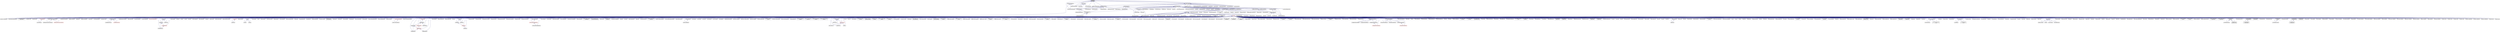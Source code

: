 digraph "asio.hpp"
{
  edge [fontname="Helvetica",fontsize="10",labelfontname="Helvetica",labelfontsize="10"];
  node [fontname="Helvetica",fontsize="10",shape=record];
  Node1 [label="asio.hpp",height=0.2,width=0.4,color="black", fillcolor="grey75", style="filled", fontcolor="black"];
  Node1 -> Node2 [dir="back",color="midnightblue",fontsize="10",style="solid",fontname="Helvetica"];
  Node2 [label="periodic_maintenance.hpp",height=0.2,width=0.4,color="black", fillcolor="white", style="filled",URL="$d4/deb/periodic__maintenance_8hpp.html"];
  Node2 -> Node3 [dir="back",color="midnightblue",fontsize="10",style="solid",fontname="Helvetica"];
  Node3 [label="scheduling_loop.hpp",height=0.2,width=0.4,color="black", fillcolor="white", style="filled",URL="$d7/d64/scheduling__loop_8hpp.html"];
  Node3 -> Node4 [dir="back",color="midnightblue",fontsize="10",style="solid",fontname="Helvetica"];
  Node4 [label="scheduled_thread_pool\l_impl.hpp",height=0.2,width=0.4,color="black", fillcolor="white", style="filled",URL="$d7/da2/scheduled__thread__pool__impl_8hpp.html"];
  Node4 -> Node5 [dir="back",color="midnightblue",fontsize="10",style="solid",fontname="Helvetica"];
  Node5 [label="oversubscribing_resource\l_partitioner.cpp",height=0.2,width=0.4,color="black", fillcolor="white", style="filled",URL="$dd/dee/oversubscribing__resource__partitioner_8cpp.html"];
  Node4 -> Node6 [dir="back",color="midnightblue",fontsize="10",style="solid",fontname="Helvetica"];
  Node6 [label="simple_resource_partitioner.cpp",height=0.2,width=0.4,color="black", fillcolor="white", style="filled",URL="$d5/df9/simple__resource__partitioner_8cpp.html"];
  Node4 -> Node7 [dir="back",color="midnightblue",fontsize="10",style="solid",fontname="Helvetica"];
  Node7 [label="scheduled_thread_pool.cpp",height=0.2,width=0.4,color="black", fillcolor="white", style="filled",URL="$d5/d73/scheduled__thread__pool_8cpp.html"];
  Node3 -> Node8 [dir="back",color="midnightblue",fontsize="10",style="solid",fontname="Helvetica"];
  Node8 [label="thread_pool_executors.cpp",height=0.2,width=0.4,color="black", fillcolor="white", style="filled",URL="$d8/ddd/src_2runtime_2threads_2executors_2thread__pool__executors_8cpp.html"];
  Node1 -> Node9 [dir="back",color="midnightblue",fontsize="10",style="solid",fontname="Helvetica"];
  Node9 [label="set_thread_state.hpp",height=0.2,width=0.4,color="black", fillcolor="white", style="filled",URL="$d6/d98/set__thread__state_8hpp.html"];
  Node9 -> Node4 [dir="back",color="midnightblue",fontsize="10",style="solid",fontname="Helvetica"];
  Node9 -> Node10 [dir="back",color="midnightblue",fontsize="10",style="solid",fontname="Helvetica"];
  Node10 [label="thread_pool_base.cpp",height=0.2,width=0.4,color="black", fillcolor="white", style="filled",URL="$da/de2/thread__pool__base_8cpp.html"];
  Node9 -> Node11 [dir="back",color="midnightblue",fontsize="10",style="solid",fontname="Helvetica"];
  Node11 [label="current_executor.cpp",height=0.2,width=0.4,color="black", fillcolor="white", style="filled",URL="$d4/d27/current__executor_8cpp.html"];
  Node9 -> Node8 [dir="back",color="midnightblue",fontsize="10",style="solid",fontname="Helvetica"];
  Node9 -> Node12 [dir="back",color="midnightblue",fontsize="10",style="solid",fontname="Helvetica"];
  Node12 [label="thread_helpers.cpp",height=0.2,width=0.4,color="black", fillcolor="white", style="filled",URL="$d7/d5f/thread__helpers_8cpp.html"];
  Node9 -> Node13 [dir="back",color="midnightblue",fontsize="10",style="solid",fontname="Helvetica"];
  Node13 [label="threadmanager.cpp",height=0.2,width=0.4,color="black", fillcolor="white", style="filled",URL="$d5/d57/threadmanager_8cpp.html"];
  Node1 -> Node14 [dir="back",color="midnightblue",fontsize="10",style="solid",fontname="Helvetica"];
  Node14 [label="asio_util.hpp",height=0.2,width=0.4,color="black", fillcolor="white", style="filled",URL="$da/df8/asio__util_8hpp.html"];
  Node14 -> Node15 [dir="back",color="midnightblue",fontsize="10",style="solid",fontname="Helvetica"];
  Node15 [label="asio_util.cpp",height=0.2,width=0.4,color="black", fillcolor="white", style="filled",URL="$dd/d63/asio__util_8cpp.html"];
  Node14 -> Node16 [dir="back",color="midnightblue",fontsize="10",style="solid",fontname="Helvetica"];
  Node16 [label="batch_environment.cpp",height=0.2,width=0.4,color="black", fillcolor="white", style="filled",URL="$d0/d8f/batch__environment_8cpp.html"];
  Node14 -> Node17 [dir="back",color="midnightblue",fontsize="10",style="solid",fontname="Helvetica"];
  Node17 [label="command_line_handling.cpp",height=0.2,width=0.4,color="black", fillcolor="white", style="filled",URL="$db/d06/src_2util_2command__line__handling_8cpp.html"];
  Node14 -> Node18 [dir="back",color="midnightblue",fontsize="10",style="solid",fontname="Helvetica"];
  Node18 [label="map_hostnames.cpp",height=0.2,width=0.4,color="black", fillcolor="white", style="filled",URL="$d8/d01/map__hostnames_8cpp.html"];
  Node1 -> Node19 [dir="back",color="midnightblue",fontsize="10",style="solid",fontname="Helvetica"];
  Node19 [label="batch_environment.hpp",height=0.2,width=0.4,color="black", fillcolor="white", style="filled",URL="$dc/d8f/batch__environment_8hpp.html"];
  Node19 -> Node16 [dir="back",color="midnightblue",fontsize="10",style="solid",fontname="Helvetica"];
  Node19 -> Node17 [dir="back",color="midnightblue",fontsize="10",style="solid",fontname="Helvetica"];
  Node19 -> Node20 [dir="back",color="midnightblue",fontsize="10",style="solid",fontname="Helvetica"];
  Node20 [label="parse_slurm_nodelist.cpp",height=0.2,width=0.4,color="black", fillcolor="white", style="filled",URL="$d5/df8/parse__slurm__nodelist_8cpp.html"];
  Node1 -> Node21 [dir="back",color="midnightblue",fontsize="10",style="solid",fontname="Helvetica"];
  Node21 [label="io_service_pool.hpp",height=0.2,width=0.4,color="black", fillcolor="white", style="filled",URL="$d8/d3f/io__service__pool_8hpp.html"];
  Node21 -> Node22 [dir="back",color="midnightblue",fontsize="10",style="solid",fontname="Helvetica"];
  Node22 [label="async_io_low_level.cpp",height=0.2,width=0.4,color="black", fillcolor="white", style="filled",URL="$dc/d10/async__io__low__level_8cpp.html"];
  Node21 -> Node23 [dir="back",color="midnightblue",fontsize="10",style="solid",fontname="Helvetica"];
  Node23 [label="big_boot_barrier.hpp",height=0.2,width=0.4,color="black", fillcolor="white", style="filled",URL="$d4/d0b/big__boot__barrier_8hpp.html"];
  Node23 -> Node24 [dir="back",color="midnightblue",fontsize="10",style="solid",fontname="Helvetica"];
  Node24 [label="addressing_service.cpp",height=0.2,width=0.4,color="black", fillcolor="white", style="filled",URL="$d7/d38/addressing__service_8cpp.html"];
  Node23 -> Node25 [dir="back",color="midnightblue",fontsize="10",style="solid",fontname="Helvetica"];
  Node25 [label="big_boot_barrier.cpp",height=0.2,width=0.4,color="black", fillcolor="white", style="filled",URL="$d9/d5e/big__boot__barrier_8cpp.html"];
  Node23 -> Node26 [dir="back",color="midnightblue",fontsize="10",style="solid",fontname="Helvetica"];
  Node26 [label="runtime_impl.cpp",height=0.2,width=0.4,color="black", fillcolor="white", style="filled",URL="$d2/d28/runtime__impl_8cpp.html"];
  Node21 -> Node27 [dir="back",color="midnightblue",fontsize="10",style="solid",fontname="Helvetica"];
  Node27 [label="parcelport_impl.hpp",height=0.2,width=0.4,color="black", fillcolor="white", style="filled",URL="$d3/d76/parcelport__impl_8hpp.html"];
  Node27 -> Node28 [dir="back",color="midnightblue",fontsize="10",style="solid",fontname="Helvetica"];
  Node28 [label="connection_handler.hpp",height=0.2,width=0.4,color="black", fillcolor="white", style="filled",URL="$d6/d71/plugins_2parcelport_2libfabric_2connection__handler_8hpp.html"];
  Node28 -> Node29 [dir="back",color="midnightblue",fontsize="10",style="solid",fontname="Helvetica"];
  Node29 [label="parcelport_libfabric.cpp",height=0.2,width=0.4,color="black", fillcolor="white", style="filled",URL="$de/d4f/parcelport__libfabric_8cpp.html"];
  Node28 -> Node30 [dir="back",color="midnightblue",fontsize="10",style="solid",fontname="Helvetica"];
  Node30 [label="parcelport_libfabric.hpp",height=0.2,width=0.4,color="black", fillcolor="white", style="filled",URL="$d2/da5/parcelport__libfabric_8hpp.html"];
  Node30 -> Node29 [dir="back",color="midnightblue",fontsize="10",style="solid",fontname="Helvetica"];
  Node30 -> Node31 [dir="back",color="midnightblue",fontsize="10",style="solid",fontname="Helvetica"];
  Node31 [label="receiver.cpp",height=0.2,width=0.4,color="black", fillcolor="white", style="filled",URL="$d9/d77/receiver_8cpp.html"];
  Node30 -> Node32 [dir="back",color="midnightblue",fontsize="10",style="solid",fontname="Helvetica"];
  Node32 [label="rma_receiver.cpp",height=0.2,width=0.4,color="black", fillcolor="white", style="filled",URL="$d8/d71/rma__receiver_8cpp.html"];
  Node30 -> Node33 [dir="back",color="midnightblue",fontsize="10",style="solid",fontname="Helvetica"];
  Node33 [label="sender.cpp",height=0.2,width=0.4,color="black", fillcolor="white", style="filled",URL="$d3/df1/sender_8cpp.html"];
  Node27 -> Node34 [dir="back",color="midnightblue",fontsize="10",style="solid",fontname="Helvetica"];
  Node34 [label="libfabric_controller.hpp",height=0.2,width=0.4,color="black", fillcolor="white", style="filled",URL="$d7/d78/libfabric__controller_8hpp.html"];
  Node34 -> Node29 [dir="back",color="midnightblue",fontsize="10",style="solid",fontname="Helvetica"];
  Node34 -> Node30 [dir="back",color="midnightblue",fontsize="10",style="solid",fontname="Helvetica"];
  Node27 -> Node29 [dir="back",color="midnightblue",fontsize="10",style="solid",fontname="Helvetica"];
  Node27 -> Node30 [dir="back",color="midnightblue",fontsize="10",style="solid",fontname="Helvetica"];
  Node27 -> Node35 [dir="back",color="midnightblue",fontsize="10",style="solid",fontname="Helvetica"];
  Node35 [label="connection_handler.hpp",height=0.2,width=0.4,color="black", fillcolor="white", style="filled",URL="$db/d66/plugins_2parcelport_2verbs_2connection__handler_8hpp.html"];
  Node21 -> Node36 [dir="back",color="midnightblue",fontsize="10",style="solid",fontname="Helvetica"];
  Node36 [label="io_service_thread_pool.hpp",height=0.2,width=0.4,color="black", fillcolor="white", style="filled",URL="$d0/d56/io__service__thread__pool_8hpp.html"];
  Node36 -> Node37 [dir="back",color="midnightblue",fontsize="10",style="solid",fontname="Helvetica"];
  Node37 [label="io_service_thread_pool.cpp",height=0.2,width=0.4,color="black", fillcolor="white", style="filled",URL="$d1/d8d/io__service__thread__pool_8cpp.html"];
  Node21 -> Node2 [dir="back",color="midnightblue",fontsize="10",style="solid",fontname="Helvetica"];
  Node21 -> Node9 [dir="back",color="midnightblue",fontsize="10",style="solid",fontname="Helvetica"];
  Node21 -> Node38 [dir="back",color="midnightblue",fontsize="10",style="solid",fontname="Helvetica"];
  Node38 [label="threadmanager.hpp",height=0.2,width=0.4,color="black", fillcolor="white", style="filled",URL="$d4/d5d/runtime_2threads_2threadmanager_8hpp.html"];
  Node38 -> Node39 [dir="back",color="midnightblue",fontsize="10",style="solid",fontname="Helvetica"];
  Node39 [label="system_characteristics.hpp",height=0.2,width=0.4,color="black", fillcolor="white", style="filled",URL="$d0/d07/system__characteristics_8hpp.html"];
  Node39 -> Node5 [dir="back",color="midnightblue",fontsize="10",style="solid",fontname="Helvetica"];
  Node39 -> Node6 [dir="back",color="midnightblue",fontsize="10",style="solid",fontname="Helvetica"];
  Node38 -> Node40 [dir="back",color="midnightblue",fontsize="10",style="solid",fontname="Helvetica"];
  Node40 [label="threadmanager.hpp",height=0.2,width=0.4,color="black", fillcolor="white", style="filled",URL="$d7/d1b/include_2threadmanager_8hpp.html"];
  Node40 -> Node41 [dir="back",color="midnightblue",fontsize="10",style="solid",fontname="Helvetica"];
  Node41 [label="runtime.hpp",height=0.2,width=0.4,color="black", fillcolor="white", style="filled",URL="$d5/d15/include_2runtime_8hpp.html"];
  Node41 -> Node42 [dir="back",color="midnightblue",fontsize="10",style="solid",fontname="Helvetica"];
  Node42 [label="async_io_action.cpp",height=0.2,width=0.4,color="black", fillcolor="white", style="filled",URL="$d3/df5/async__io__action_8cpp.html"];
  Node41 -> Node43 [dir="back",color="midnightblue",fontsize="10",style="solid",fontname="Helvetica"];
  Node43 [label="async_io_external.cpp",height=0.2,width=0.4,color="black", fillcolor="white", style="filled",URL="$da/d9a/async__io__external_8cpp.html"];
  Node41 -> Node22 [dir="back",color="midnightblue",fontsize="10",style="solid",fontname="Helvetica"];
  Node41 -> Node44 [dir="back",color="midnightblue",fontsize="10",style="solid",fontname="Helvetica"];
  Node44 [label="async_io_simple.cpp",height=0.2,width=0.4,color="black", fillcolor="white", style="filled",URL="$da/db7/async__io__simple_8cpp.html"];
  Node41 -> Node45 [dir="back",color="midnightblue",fontsize="10",style="solid",fontname="Helvetica"];
  Node45 [label="rnd_future_reduce.cpp",height=0.2,width=0.4,color="black", fillcolor="white", style="filled",URL="$d1/db5/rnd__future__reduce_8cpp.html"];
  Node41 -> Node5 [dir="back",color="midnightblue",fontsize="10",style="solid",fontname="Helvetica"];
  Node41 -> Node39 [dir="back",color="midnightblue",fontsize="10",style="solid",fontname="Helvetica"];
  Node41 -> Node6 [dir="back",color="midnightblue",fontsize="10",style="solid",fontname="Helvetica"];
  Node41 -> Node46 [dir="back",color="midnightblue",fontsize="10",style="solid",fontname="Helvetica"];
  Node46 [label="hpx.hpp",height=0.2,width=0.4,color="red", fillcolor="white", style="filled",URL="$d0/daa/hpx_8hpp.html"];
  Node46 -> Node47 [dir="back",color="midnightblue",fontsize="10",style="solid",fontname="Helvetica"];
  Node47 [label="1d_stencil_1.cpp",height=0.2,width=0.4,color="black", fillcolor="white", style="filled",URL="$d2/db1/1d__stencil__1_8cpp.html"];
  Node46 -> Node48 [dir="back",color="midnightblue",fontsize="10",style="solid",fontname="Helvetica"];
  Node48 [label="1d_stencil_2.cpp",height=0.2,width=0.4,color="black", fillcolor="white", style="filled",URL="$d3/dd1/1d__stencil__2_8cpp.html"];
  Node46 -> Node49 [dir="back",color="midnightblue",fontsize="10",style="solid",fontname="Helvetica"];
  Node49 [label="1d_stencil_3.cpp",height=0.2,width=0.4,color="black", fillcolor="white", style="filled",URL="$db/d19/1d__stencil__3_8cpp.html"];
  Node46 -> Node50 [dir="back",color="midnightblue",fontsize="10",style="solid",fontname="Helvetica"];
  Node50 [label="1d_stencil_4.cpp",height=0.2,width=0.4,color="black", fillcolor="white", style="filled",URL="$d1/d7d/1d__stencil__4_8cpp.html"];
  Node46 -> Node51 [dir="back",color="midnightblue",fontsize="10",style="solid",fontname="Helvetica"];
  Node51 [label="1d_stencil_4_parallel.cpp",height=0.2,width=0.4,color="black", fillcolor="white", style="filled",URL="$d6/d05/1d__stencil__4__parallel_8cpp.html"];
  Node46 -> Node52 [dir="back",color="midnightblue",fontsize="10",style="solid",fontname="Helvetica"];
  Node52 [label="1d_stencil_4_repart.cpp",height=0.2,width=0.4,color="black", fillcolor="white", style="filled",URL="$d0/d6b/1d__stencil__4__repart_8cpp.html"];
  Node46 -> Node53 [dir="back",color="midnightblue",fontsize="10",style="solid",fontname="Helvetica"];
  Node53 [label="1d_stencil_4_throttle.cpp",height=0.2,width=0.4,color="black", fillcolor="white", style="filled",URL="$d6/de5/1d__stencil__4__throttle_8cpp.html"];
  Node46 -> Node54 [dir="back",color="midnightblue",fontsize="10",style="solid",fontname="Helvetica"];
  Node54 [label="1d_stencil_5.cpp",height=0.2,width=0.4,color="black", fillcolor="white", style="filled",URL="$d7/d2a/1d__stencil__5_8cpp.html"];
  Node46 -> Node55 [dir="back",color="midnightblue",fontsize="10",style="solid",fontname="Helvetica"];
  Node55 [label="1d_stencil_6.cpp",height=0.2,width=0.4,color="black", fillcolor="white", style="filled",URL="$db/de7/1d__stencil__6_8cpp.html"];
  Node46 -> Node56 [dir="back",color="midnightblue",fontsize="10",style="solid",fontname="Helvetica"];
  Node56 [label="1d_stencil_7.cpp",height=0.2,width=0.4,color="black", fillcolor="white", style="filled",URL="$d4/d5a/1d__stencil__7_8cpp.html"];
  Node46 -> Node57 [dir="back",color="midnightblue",fontsize="10",style="solid",fontname="Helvetica"];
  Node57 [label="1d_stencil_8.cpp",height=0.2,width=0.4,color="black", fillcolor="white", style="filled",URL="$df/de0/1d__stencil__8_8cpp.html"];
  Node46 -> Node58 [dir="back",color="midnightblue",fontsize="10",style="solid",fontname="Helvetica"];
  Node58 [label="accumulator.cpp",height=0.2,width=0.4,color="black", fillcolor="white", style="filled",URL="$d1/d81/accumulator_8cpp.html"];
  Node46 -> Node59 [dir="back",color="midnightblue",fontsize="10",style="solid",fontname="Helvetica"];
  Node59 [label="accumulator.hpp",height=0.2,width=0.4,color="red", fillcolor="white", style="filled",URL="$d4/d9d/server_2accumulator_8hpp.html"];
  Node59 -> Node58 [dir="back",color="midnightblue",fontsize="10",style="solid",fontname="Helvetica"];
  Node46 -> Node62 [dir="back",color="midnightblue",fontsize="10",style="solid",fontname="Helvetica"];
  Node62 [label="template_function_accumulator.hpp",height=0.2,width=0.4,color="black", fillcolor="white", style="filled",URL="$d7/da6/server_2template__function__accumulator_8hpp.html"];
  Node62 -> Node63 [dir="back",color="midnightblue",fontsize="10",style="solid",fontname="Helvetica"];
  Node63 [label="template_function_accumulator.cpp",height=0.2,width=0.4,color="black", fillcolor="white", style="filled",URL="$d5/d02/template__function__accumulator_8cpp.html"];
  Node62 -> Node64 [dir="back",color="midnightblue",fontsize="10",style="solid",fontname="Helvetica"];
  Node64 [label="template_function_accumulator.hpp",height=0.2,width=0.4,color="red", fillcolor="white", style="filled",URL="$d3/de9/template__function__accumulator_8hpp.html"];
  Node46 -> Node66 [dir="back",color="midnightblue",fontsize="10",style="solid",fontname="Helvetica"];
  Node66 [label="template_accumulator.cpp",height=0.2,width=0.4,color="black", fillcolor="white", style="filled",URL="$d0/d4a/template__accumulator_8cpp.html"];
  Node46 -> Node63 [dir="back",color="midnightblue",fontsize="10",style="solid",fontname="Helvetica"];
  Node46 -> Node64 [dir="back",color="midnightblue",fontsize="10",style="solid",fontname="Helvetica"];
  Node46 -> Node67 [dir="back",color="midnightblue",fontsize="10",style="solid",fontname="Helvetica"];
  Node67 [label="allgather_module.cpp",height=0.2,width=0.4,color="black", fillcolor="white", style="filled",URL="$df/de4/allgather__module_8cpp.html"];
  Node46 -> Node68 [dir="back",color="midnightblue",fontsize="10",style="solid",fontname="Helvetica"];
  Node68 [label="allgather.cpp",height=0.2,width=0.4,color="black", fillcolor="white", style="filled",URL="$d7/d06/allgather_8cpp.html"];
  Node46 -> Node69 [dir="back",color="midnightblue",fontsize="10",style="solid",fontname="Helvetica"];
  Node69 [label="allgather_and_gate.cpp",height=0.2,width=0.4,color="black", fillcolor="white", style="filled",URL="$d1/d56/allgather__and__gate_8cpp.html"];
  Node46 -> Node70 [dir="back",color="midnightblue",fontsize="10",style="solid",fontname="Helvetica"];
  Node70 [label="ag_client.cpp",height=0.2,width=0.4,color="black", fillcolor="white", style="filled",URL="$d4/d5d/ag__client_8cpp.html"];
  Node46 -> Node71 [dir="back",color="midnightblue",fontsize="10",style="solid",fontname="Helvetica"];
  Node71 [label="hpx_thread_phase.cpp",height=0.2,width=0.4,color="black", fillcolor="white", style="filled",URL="$d5/dca/hpx__thread__phase_8cpp.html"];
  Node46 -> Node72 [dir="back",color="midnightblue",fontsize="10",style="solid",fontname="Helvetica"];
  Node72 [label="os_thread_num.cpp",height=0.2,width=0.4,color="black", fillcolor="white", style="filled",URL="$d2/dfb/os__thread__num_8cpp.html"];
  Node46 -> Node73 [dir="back",color="midnightblue",fontsize="10",style="solid",fontname="Helvetica"];
  Node73 [label="cancelable_action.cpp",height=0.2,width=0.4,color="black", fillcolor="white", style="filled",URL="$d5/d0c/cancelable__action_8cpp.html"];
  Node46 -> Node74 [dir="back",color="midnightblue",fontsize="10",style="solid",fontname="Helvetica"];
  Node74 [label="cancelable_action.hpp",height=0.2,width=0.4,color="black", fillcolor="white", style="filled",URL="$d5/d4d/server_2cancelable__action_8hpp.html"];
  Node74 -> Node73 [dir="back",color="midnightblue",fontsize="10",style="solid",fontname="Helvetica"];
  Node74 -> Node75 [dir="back",color="midnightblue",fontsize="10",style="solid",fontname="Helvetica"];
  Node75 [label="cancelable_action.hpp",height=0.2,width=0.4,color="red", fillcolor="white", style="filled",URL="$d0/da3/stubs_2cancelable__action_8hpp.html"];
  Node46 -> Node75 [dir="back",color="midnightblue",fontsize="10",style="solid",fontname="Helvetica"];
  Node46 -> Node77 [dir="back",color="midnightblue",fontsize="10",style="solid",fontname="Helvetica"];
  Node77 [label="cancelable_action_client.cpp",height=0.2,width=0.4,color="black", fillcolor="white", style="filled",URL="$d1/db8/cancelable__action__client_8cpp.html"];
  Node46 -> Node78 [dir="back",color="midnightblue",fontsize="10",style="solid",fontname="Helvetica"];
  Node78 [label="cublas_matmul.cpp",height=0.2,width=0.4,color="black", fillcolor="white", style="filled",URL="$dd/d84/cublas__matmul_8cpp.html"];
  Node46 -> Node79 [dir="back",color="midnightblue",fontsize="10",style="solid",fontname="Helvetica"];
  Node79 [label="win_perf_counters.cpp",height=0.2,width=0.4,color="black", fillcolor="white", style="filled",URL="$d8/d11/win__perf__counters_8cpp.html"];
  Node46 -> Node80 [dir="back",color="midnightblue",fontsize="10",style="solid",fontname="Helvetica"];
  Node80 [label="win_perf_counters.hpp",height=0.2,width=0.4,color="black", fillcolor="white", style="filled",URL="$d5/da7/win__perf__counters_8hpp.html"];
  Node46 -> Node81 [dir="back",color="midnightblue",fontsize="10",style="solid",fontname="Helvetica"];
  Node81 [label="hello_world_component.hpp",height=0.2,width=0.4,color="red", fillcolor="white", style="filled",URL="$df/df0/hello__world__component_8hpp.html"];
  Node46 -> Node84 [dir="back",color="midnightblue",fontsize="10",style="solid",fontname="Helvetica"];
  Node84 [label="interpolate1d.cpp",height=0.2,width=0.4,color="black", fillcolor="white", style="filled",URL="$d0/d05/interpolate1d_8cpp.html"];
  Node46 -> Node85 [dir="back",color="midnightblue",fontsize="10",style="solid",fontname="Helvetica"];
  Node85 [label="partition.hpp",height=0.2,width=0.4,color="black", fillcolor="white", style="filled",URL="$d0/d7a/examples_2interpolate1d_2interpolate1d_2partition_8hpp.html"];
  Node85 -> Node84 [dir="back",color="midnightblue",fontsize="10",style="solid",fontname="Helvetica"];
  Node85 -> Node86 [dir="back",color="midnightblue",fontsize="10",style="solid",fontname="Helvetica"];
  Node86 [label="interpolate1d.hpp",height=0.2,width=0.4,color="red", fillcolor="white", style="filled",URL="$d4/dc7/interpolate1d_8hpp.html"];
  Node86 -> Node84 [dir="back",color="midnightblue",fontsize="10",style="solid",fontname="Helvetica"];
  Node46 -> Node88 [dir="back",color="midnightblue",fontsize="10",style="solid",fontname="Helvetica"];
  Node88 [label="partition.hpp",height=0.2,width=0.4,color="black", fillcolor="white", style="filled",URL="$d0/dff/examples_2interpolate1d_2interpolate1d_2server_2partition_8hpp.html"];
  Node88 -> Node85 [dir="back",color="midnightblue",fontsize="10",style="solid",fontname="Helvetica"];
  Node88 -> Node89 [dir="back",color="midnightblue",fontsize="10",style="solid",fontname="Helvetica"];
  Node89 [label="partition.cpp",height=0.2,width=0.4,color="black", fillcolor="white", style="filled",URL="$d0/d4f/examples_2interpolate1d_2interpolate1d_2server_2partition_8cpp.html"];
  Node46 -> Node86 [dir="back",color="midnightblue",fontsize="10",style="solid",fontname="Helvetica"];
  Node46 -> Node90 [dir="back",color="midnightblue",fontsize="10",style="solid",fontname="Helvetica"];
  Node90 [label="read_values.cpp",height=0.2,width=0.4,color="black", fillcolor="white", style="filled",URL="$d0/d8c/interpolate1d_2interpolate1d_2read__values_8cpp.html"];
  Node46 -> Node89 [dir="back",color="midnightblue",fontsize="10",style="solid",fontname="Helvetica"];
  Node46 -> Node91 [dir="back",color="midnightblue",fontsize="10",style="solid",fontname="Helvetica"];
  Node91 [label="jacobi.cpp",height=0.2,width=0.4,color="black", fillcolor="white", style="filled",URL="$d2/d27/jacobi_8cpp.html"];
  Node46 -> Node92 [dir="back",color="midnightblue",fontsize="10",style="solid",fontname="Helvetica"];
  Node92 [label="grid.cpp",height=0.2,width=0.4,color="black", fillcolor="white", style="filled",URL="$d6/d1b/jacobi__component_2grid_8cpp.html"];
  Node46 -> Node93 [dir="back",color="midnightblue",fontsize="10",style="solid",fontname="Helvetica"];
  Node93 [label="row.cpp",height=0.2,width=0.4,color="black", fillcolor="white", style="filled",URL="$d3/d86/server_2row_8cpp.html"];
  Node46 -> Node94 [dir="back",color="midnightblue",fontsize="10",style="solid",fontname="Helvetica"];
  Node94 [label="solver.cpp",height=0.2,width=0.4,color="black", fillcolor="white", style="filled",URL="$d6/d94/solver_8cpp.html"];
  Node46 -> Node95 [dir="back",color="midnightblue",fontsize="10",style="solid",fontname="Helvetica"];
  Node95 [label="stencil_iterator.cpp",height=0.2,width=0.4,color="black", fillcolor="white", style="filled",URL="$d6/de1/server_2stencil__iterator_8cpp.html"];
  Node46 -> Node96 [dir="back",color="midnightblue",fontsize="10",style="solid",fontname="Helvetica"];
  Node96 [label="stencil_iterator.cpp",height=0.2,width=0.4,color="black", fillcolor="white", style="filled",URL="$d7/d71/stencil__iterator_8cpp.html"];
  Node46 -> Node97 [dir="back",color="midnightblue",fontsize="10",style="solid",fontname="Helvetica"];
  Node97 [label="jacobi.cpp",height=0.2,width=0.4,color="black", fillcolor="white", style="filled",URL="$d3/d44/smp_2jacobi_8cpp.html"];
  Node46 -> Node98 [dir="back",color="midnightblue",fontsize="10",style="solid",fontname="Helvetica"];
  Node98 [label="jacobi_hpx.cpp",height=0.2,width=0.4,color="black", fillcolor="white", style="filled",URL="$d8/d72/jacobi__hpx_8cpp.html"];
  Node46 -> Node99 [dir="back",color="midnightblue",fontsize="10",style="solid",fontname="Helvetica"];
  Node99 [label="jacobi_nonuniform.cpp",height=0.2,width=0.4,color="black", fillcolor="white", style="filled",URL="$dd/ddc/jacobi__nonuniform_8cpp.html"];
  Node46 -> Node100 [dir="back",color="midnightblue",fontsize="10",style="solid",fontname="Helvetica"];
  Node100 [label="jacobi_nonuniform_hpx.cpp",height=0.2,width=0.4,color="black", fillcolor="white", style="filled",URL="$de/d56/jacobi__nonuniform__hpx_8cpp.html"];
  Node46 -> Node101 [dir="back",color="midnightblue",fontsize="10",style="solid",fontname="Helvetica"];
  Node101 [label="nqueen.cpp",height=0.2,width=0.4,color="black", fillcolor="white", style="filled",URL="$db/dca/nqueen_8cpp.html"];
  Node46 -> Node102 [dir="back",color="midnightblue",fontsize="10",style="solid",fontname="Helvetica"];
  Node102 [label="nqueen.hpp",height=0.2,width=0.4,color="red", fillcolor="white", style="filled",URL="$de/d58/server_2nqueen_8hpp.html"];
  Node102 -> Node101 [dir="back",color="midnightblue",fontsize="10",style="solid",fontname="Helvetica"];
  Node46 -> Node105 [dir="back",color="midnightblue",fontsize="10",style="solid",fontname="Helvetica"];
  Node105 [label="nqueen_client.cpp",height=0.2,width=0.4,color="black", fillcolor="white", style="filled",URL="$d3/d5e/nqueen__client_8cpp.html"];
  Node46 -> Node106 [dir="back",color="midnightblue",fontsize="10",style="solid",fontname="Helvetica"];
  Node106 [label="sine.cpp",height=0.2,width=0.4,color="black", fillcolor="white", style="filled",URL="$d3/d0d/server_2sine_8cpp.html"];
  Node46 -> Node107 [dir="back",color="midnightblue",fontsize="10",style="solid",fontname="Helvetica"];
  Node107 [label="sine.hpp",height=0.2,width=0.4,color="black", fillcolor="white", style="filled",URL="$d8/dac/sine_8hpp.html"];
  Node107 -> Node106 [dir="back",color="midnightblue",fontsize="10",style="solid",fontname="Helvetica"];
  Node107 -> Node108 [dir="back",color="midnightblue",fontsize="10",style="solid",fontname="Helvetica"];
  Node108 [label="sine.cpp",height=0.2,width=0.4,color="black", fillcolor="white", style="filled",URL="$d5/dd8/sine_8cpp.html"];
  Node46 -> Node108 [dir="back",color="midnightblue",fontsize="10",style="solid",fontname="Helvetica"];
  Node46 -> Node109 [dir="back",color="midnightblue",fontsize="10",style="solid",fontname="Helvetica"];
  Node109 [label="sine_client.cpp",height=0.2,width=0.4,color="black", fillcolor="white", style="filled",URL="$db/d62/sine__client_8cpp.html"];
  Node46 -> Node110 [dir="back",color="midnightblue",fontsize="10",style="solid",fontname="Helvetica"];
  Node110 [label="qt.cpp",height=0.2,width=0.4,color="black", fillcolor="white", style="filled",URL="$df/d90/qt_8cpp.html"];
  Node46 -> Node111 [dir="back",color="midnightblue",fontsize="10",style="solid",fontname="Helvetica"];
  Node111 [label="queue_client.cpp",height=0.2,width=0.4,color="black", fillcolor="white", style="filled",URL="$d7/d96/queue__client_8cpp.html"];
  Node46 -> Node112 [dir="back",color="midnightblue",fontsize="10",style="solid",fontname="Helvetica"];
  Node112 [label="customize_async.cpp",height=0.2,width=0.4,color="black", fillcolor="white", style="filled",URL="$d0/d82/customize__async_8cpp.html"];
  Node46 -> Node113 [dir="back",color="midnightblue",fontsize="10",style="solid",fontname="Helvetica"];
  Node113 [label="data_actions.cpp",height=0.2,width=0.4,color="black", fillcolor="white", style="filled",URL="$dc/d68/data__actions_8cpp.html"];
  Node46 -> Node114 [dir="back",color="midnightblue",fontsize="10",style="solid",fontname="Helvetica"];
  Node114 [label="error_handling.cpp",height=0.2,width=0.4,color="black", fillcolor="white", style="filled",URL="$d9/d96/error__handling_8cpp.html"];
  Node46 -> Node115 [dir="back",color="midnightblue",fontsize="10",style="solid",fontname="Helvetica"];
  Node115 [label="event_synchronization.cpp",height=0.2,width=0.4,color="black", fillcolor="white", style="filled",URL="$d0/d35/event__synchronization_8cpp.html"];
  Node46 -> Node116 [dir="back",color="midnightblue",fontsize="10",style="solid",fontname="Helvetica"];
  Node116 [label="factorial.cpp",height=0.2,width=0.4,color="black", fillcolor="white", style="filled",URL="$d9/d00/factorial_8cpp.html"];
  Node46 -> Node117 [dir="back",color="midnightblue",fontsize="10",style="solid",fontname="Helvetica"];
  Node117 [label="file_serialization.cpp",height=0.2,width=0.4,color="black", fillcolor="white", style="filled",URL="$de/d58/file__serialization_8cpp.html"];
  Node46 -> Node118 [dir="back",color="midnightblue",fontsize="10",style="solid",fontname="Helvetica"];
  Node118 [label="init_globally.cpp",height=0.2,width=0.4,color="black", fillcolor="white", style="filled",URL="$d6/dad/init__globally_8cpp.html"];
  Node46 -> Node119 [dir="back",color="midnightblue",fontsize="10",style="solid",fontname="Helvetica"];
  Node119 [label="interest_calculator.cpp",height=0.2,width=0.4,color="black", fillcolor="white", style="filled",URL="$d2/d86/interest__calculator_8cpp.html"];
  Node46 -> Node120 [dir="back",color="midnightblue",fontsize="10",style="solid",fontname="Helvetica"];
  Node120 [label="non_atomic_rma.cpp",height=0.2,width=0.4,color="black", fillcolor="white", style="filled",URL="$d7/d8b/non__atomic__rma_8cpp.html"];
  Node46 -> Node121 [dir="back",color="midnightblue",fontsize="10",style="solid",fontname="Helvetica"];
  Node121 [label="partitioned_vector\l_spmd_foreach.cpp",height=0.2,width=0.4,color="black", fillcolor="white", style="filled",URL="$db/d7c/partitioned__vector__spmd__foreach_8cpp.html"];
  Node46 -> Node122 [dir="back",color="midnightblue",fontsize="10",style="solid",fontname="Helvetica"];
  Node122 [label="pipeline1.cpp",height=0.2,width=0.4,color="black", fillcolor="white", style="filled",URL="$d5/d77/pipeline1_8cpp.html"];
  Node46 -> Node123 [dir="back",color="midnightblue",fontsize="10",style="solid",fontname="Helvetica"];
  Node123 [label="quicksort.cpp",height=0.2,width=0.4,color="black", fillcolor="white", style="filled",URL="$d3/d1e/quicksort_8cpp.html"];
  Node46 -> Node124 [dir="back",color="midnightblue",fontsize="10",style="solid",fontname="Helvetica"];
  Node124 [label="receive_buffer.cpp",height=0.2,width=0.4,color="black", fillcolor="white", style="filled",URL="$d7/d10/receive__buffer_8cpp.html"];
  Node46 -> Node125 [dir="back",color="midnightblue",fontsize="10",style="solid",fontname="Helvetica"];
  Node125 [label="safe_object.cpp",height=0.2,width=0.4,color="black", fillcolor="white", style="filled",URL="$dd/d52/safe__object_8cpp.html"];
  Node46 -> Node126 [dir="back",color="midnightblue",fontsize="10",style="solid",fontname="Helvetica"];
  Node126 [label="sort_by_key_demo.cpp",height=0.2,width=0.4,color="black", fillcolor="white", style="filled",URL="$da/d20/sort__by__key__demo_8cpp.html"];
  Node46 -> Node127 [dir="back",color="midnightblue",fontsize="10",style="solid",fontname="Helvetica"];
  Node127 [label="timed_wake.cpp",height=0.2,width=0.4,color="black", fillcolor="white", style="filled",URL="$d8/df9/timed__wake_8cpp.html"];
  Node46 -> Node128 [dir="back",color="midnightblue",fontsize="10",style="solid",fontname="Helvetica"];
  Node128 [label="vector_counting_dotproduct.cpp",height=0.2,width=0.4,color="black", fillcolor="white", style="filled",URL="$df/de9/vector__counting__dotproduct_8cpp.html"];
  Node46 -> Node129 [dir="back",color="midnightblue",fontsize="10",style="solid",fontname="Helvetica"];
  Node129 [label="vector_zip_dotproduct.cpp",height=0.2,width=0.4,color="black", fillcolor="white", style="filled",URL="$dc/d18/vector__zip__dotproduct_8cpp.html"];
  Node46 -> Node130 [dir="back",color="midnightblue",fontsize="10",style="solid",fontname="Helvetica"];
  Node130 [label="zerocopy_rdma.cpp",height=0.2,width=0.4,color="black", fillcolor="white", style="filled",URL="$d1/dad/zerocopy__rdma_8cpp.html"];
  Node46 -> Node131 [dir="back",color="midnightblue",fontsize="10",style="solid",fontname="Helvetica"];
  Node131 [label="random_mem_access.cpp",height=0.2,width=0.4,color="black", fillcolor="white", style="filled",URL="$d1/d51/random__mem__access_8cpp.html"];
  Node46 -> Node132 [dir="back",color="midnightblue",fontsize="10",style="solid",fontname="Helvetica"];
  Node132 [label="random_mem_access.hpp",height=0.2,width=0.4,color="red", fillcolor="white", style="filled",URL="$d0/d19/server_2random__mem__access_8hpp.html"];
  Node132 -> Node131 [dir="back",color="midnightblue",fontsize="10",style="solid",fontname="Helvetica"];
  Node46 -> Node135 [dir="back",color="midnightblue",fontsize="10",style="solid",fontname="Helvetica"];
  Node135 [label="random_mem_access_client.cpp",height=0.2,width=0.4,color="black", fillcolor="white", style="filled",URL="$df/d1b/random__mem__access__client_8cpp.html"];
  Node46 -> Node5 [dir="back",color="midnightblue",fontsize="10",style="solid",fontname="Helvetica"];
  Node46 -> Node6 [dir="back",color="midnightblue",fontsize="10",style="solid",fontname="Helvetica"];
  Node46 -> Node136 [dir="back",color="midnightblue",fontsize="10",style="solid",fontname="Helvetica"];
  Node136 [label="dimension.hpp",height=0.2,width=0.4,color="red", fillcolor="white", style="filled",URL="$d6/d39/sheneos_2sheneos_2dimension_8hpp.html"];
  Node136 -> Node142 [dir="back",color="midnightblue",fontsize="10",style="solid",fontname="Helvetica"];
  Node142 [label="partition3d.hpp",height=0.2,width=0.4,color="black", fillcolor="white", style="filled",URL="$dd/dbf/server_2partition3d_8hpp.html"];
  Node142 -> Node143 [dir="back",color="midnightblue",fontsize="10",style="solid",fontname="Helvetica"];
  Node143 [label="partition3d.hpp",height=0.2,width=0.4,color="black", fillcolor="white", style="filled",URL="$d1/d50/partition3d_8hpp.html"];
  Node143 -> Node139 [dir="back",color="midnightblue",fontsize="10",style="solid",fontname="Helvetica"];
  Node139 [label="interpolator.cpp",height=0.2,width=0.4,color="black", fillcolor="white", style="filled",URL="$d5/d02/interpolator_8cpp.html"];
  Node143 -> Node144 [dir="back",color="midnightblue",fontsize="10",style="solid",fontname="Helvetica"];
  Node144 [label="interpolator.hpp",height=0.2,width=0.4,color="red", fillcolor="white", style="filled",URL="$dc/d3b/interpolator_8hpp.html"];
  Node144 -> Node139 [dir="back",color="midnightblue",fontsize="10",style="solid",fontname="Helvetica"];
  Node144 -> Node147 [dir="back",color="midnightblue",fontsize="10",style="solid",fontname="Helvetica"];
  Node147 [label="sheneos_test.cpp",height=0.2,width=0.4,color="black", fillcolor="white", style="filled",URL="$d4/d6e/sheneos__test_8cpp.html"];
  Node142 -> Node141 [dir="back",color="midnightblue",fontsize="10",style="solid",fontname="Helvetica"];
  Node141 [label="partition3d.cpp",height=0.2,width=0.4,color="black", fillcolor="white", style="filled",URL="$de/d70/partition3d_8cpp.html"];
  Node46 -> Node139 [dir="back",color="midnightblue",fontsize="10",style="solid",fontname="Helvetica"];
  Node46 -> Node143 [dir="back",color="midnightblue",fontsize="10",style="solid",fontname="Helvetica"];
  Node46 -> Node142 [dir="back",color="midnightblue",fontsize="10",style="solid",fontname="Helvetica"];
  Node46 -> Node144 [dir="back",color="midnightblue",fontsize="10",style="solid",fontname="Helvetica"];
  Node46 -> Node148 [dir="back",color="midnightblue",fontsize="10",style="solid",fontname="Helvetica"];
  Node148 [label="configuration.hpp",height=0.2,width=0.4,color="red", fillcolor="white", style="filled",URL="$dc/d0a/configuration_8hpp.html"];
  Node148 -> Node144 [dir="back",color="midnightblue",fontsize="10",style="solid",fontname="Helvetica"];
  Node46 -> Node140 [dir="back",color="midnightblue",fontsize="10",style="solid",fontname="Helvetica"];
  Node140 [label="read_values.cpp",height=0.2,width=0.4,color="black", fillcolor="white", style="filled",URL="$d7/da4/sheneos_2sheneos_2read__values_8cpp.html"];
  Node46 -> Node141 [dir="back",color="midnightblue",fontsize="10",style="solid",fontname="Helvetica"];
  Node46 -> Node147 [dir="back",color="midnightblue",fontsize="10",style="solid",fontname="Helvetica"];
  Node46 -> Node150 [dir="back",color="midnightblue",fontsize="10",style="solid",fontname="Helvetica"];
  Node150 [label="startup_shutdown.cpp",height=0.2,width=0.4,color="black", fillcolor="white", style="filled",URL="$d3/dfc/server_2startup__shutdown_8cpp.html"];
  Node46 -> Node151 [dir="back",color="midnightblue",fontsize="10",style="solid",fontname="Helvetica"];
  Node151 [label="startup_shutdown.cpp",height=0.2,width=0.4,color="black", fillcolor="white", style="filled",URL="$d0/ddb/startup__shutdown_8cpp.html"];
  Node46 -> Node152 [dir="back",color="midnightblue",fontsize="10",style="solid",fontname="Helvetica"];
  Node152 [label="spin.cpp",height=0.2,width=0.4,color="black", fillcolor="white", style="filled",URL="$d7/df2/spin_8cpp.html"];
  Node46 -> Node153 [dir="back",color="midnightblue",fontsize="10",style="solid",fontname="Helvetica"];
  Node153 [label="throttle.cpp",height=0.2,width=0.4,color="black", fillcolor="white", style="filled",URL="$de/d56/server_2throttle_8cpp.html"];
  Node46 -> Node154 [dir="back",color="midnightblue",fontsize="10",style="solid",fontname="Helvetica"];
  Node154 [label="throttle.hpp",height=0.2,width=0.4,color="black", fillcolor="white", style="filled",URL="$db/dc9/server_2throttle_8hpp.html"];
  Node154 -> Node153 [dir="back",color="midnightblue",fontsize="10",style="solid",fontname="Helvetica"];
  Node154 -> Node155 [dir="back",color="midnightblue",fontsize="10",style="solid",fontname="Helvetica"];
  Node155 [label="throttle.hpp",height=0.2,width=0.4,color="black", fillcolor="white", style="filled",URL="$d5/dec/stubs_2throttle_8hpp.html"];
  Node155 -> Node156 [dir="back",color="midnightblue",fontsize="10",style="solid",fontname="Helvetica"];
  Node156 [label="throttle.hpp",height=0.2,width=0.4,color="red", fillcolor="white", style="filled",URL="$d2/d2e/throttle_8hpp.html"];
  Node156 -> Node157 [dir="back",color="midnightblue",fontsize="10",style="solid",fontname="Helvetica"];
  Node157 [label="throttle.cpp",height=0.2,width=0.4,color="black", fillcolor="white", style="filled",URL="$db/d02/throttle_8cpp.html"];
  Node46 -> Node155 [dir="back",color="midnightblue",fontsize="10",style="solid",fontname="Helvetica"];
  Node46 -> Node157 [dir="back",color="midnightblue",fontsize="10",style="solid",fontname="Helvetica"];
  Node46 -> Node156 [dir="back",color="midnightblue",fontsize="10",style="solid",fontname="Helvetica"];
  Node46 -> Node159 [dir="back",color="midnightblue",fontsize="10",style="solid",fontname="Helvetica"];
  Node159 [label="transpose_await.cpp",height=0.2,width=0.4,color="black", fillcolor="white", style="filled",URL="$de/d68/transpose__await_8cpp.html"];
  Node46 -> Node160 [dir="back",color="midnightblue",fontsize="10",style="solid",fontname="Helvetica"];
  Node160 [label="transpose_block.cpp",height=0.2,width=0.4,color="black", fillcolor="white", style="filled",URL="$d0/de1/transpose__block_8cpp.html"];
  Node46 -> Node161 [dir="back",color="midnightblue",fontsize="10",style="solid",fontname="Helvetica"];
  Node161 [label="transpose_block_numa.cpp",height=0.2,width=0.4,color="black", fillcolor="white", style="filled",URL="$dd/d3b/transpose__block__numa_8cpp.html"];
  Node46 -> Node162 [dir="back",color="midnightblue",fontsize="10",style="solid",fontname="Helvetica"];
  Node162 [label="transpose_serial.cpp",height=0.2,width=0.4,color="black", fillcolor="white", style="filled",URL="$db/d74/transpose__serial_8cpp.html"];
  Node46 -> Node163 [dir="back",color="midnightblue",fontsize="10",style="solid",fontname="Helvetica"];
  Node163 [label="transpose_serial_block.cpp",height=0.2,width=0.4,color="black", fillcolor="white", style="filled",URL="$d8/daa/transpose__serial__block_8cpp.html"];
  Node46 -> Node164 [dir="back",color="midnightblue",fontsize="10",style="solid",fontname="Helvetica"];
  Node164 [label="transpose_serial_vector.cpp",height=0.2,width=0.4,color="black", fillcolor="white", style="filled",URL="$d4/d04/transpose__serial__vector_8cpp.html"];
  Node46 -> Node165 [dir="back",color="midnightblue",fontsize="10",style="solid",fontname="Helvetica"];
  Node165 [label="transpose_smp.cpp",height=0.2,width=0.4,color="black", fillcolor="white", style="filled",URL="$d2/d99/transpose__smp_8cpp.html"];
  Node46 -> Node166 [dir="back",color="midnightblue",fontsize="10",style="solid",fontname="Helvetica"];
  Node166 [label="transpose_smp_block.cpp",height=0.2,width=0.4,color="black", fillcolor="white", style="filled",URL="$da/d4d/transpose__smp__block_8cpp.html"];
  Node46 -> Node167 [dir="back",color="midnightblue",fontsize="10",style="solid",fontname="Helvetica"];
  Node167 [label="simple_central_tuplespace.hpp",height=0.2,width=0.4,color="red", fillcolor="white", style="filled",URL="$db/d69/server_2simple__central__tuplespace_8hpp.html"];
  Node167 -> Node168 [dir="back",color="midnightblue",fontsize="10",style="solid",fontname="Helvetica"];
  Node168 [label="simple_central_tuplespace.cpp",height=0.2,width=0.4,color="black", fillcolor="white", style="filled",URL="$d3/dec/simple__central__tuplespace_8cpp.html"];
  Node46 -> Node172 [dir="back",color="midnightblue",fontsize="10",style="solid",fontname="Helvetica"];
  Node172 [label="tuples_warehouse.hpp",height=0.2,width=0.4,color="black", fillcolor="white", style="filled",URL="$da/de6/tuples__warehouse_8hpp.html"];
  Node172 -> Node167 [dir="back",color="midnightblue",fontsize="10",style="solid",fontname="Helvetica"];
  Node46 -> Node168 [dir="back",color="midnightblue",fontsize="10",style="solid",fontname="Helvetica"];
  Node46 -> Node173 [dir="back",color="midnightblue",fontsize="10",style="solid",fontname="Helvetica"];
  Node173 [label="hpx_runtime.cpp",height=0.2,width=0.4,color="black", fillcolor="white", style="filled",URL="$d7/d1e/hpx__runtime_8cpp.html"];
  Node46 -> Node174 [dir="back",color="midnightblue",fontsize="10",style="solid",fontname="Helvetica"];
  Node174 [label="synchronize.cpp",height=0.2,width=0.4,color="black", fillcolor="white", style="filled",URL="$da/da2/synchronize_8cpp.html"];
  Node46 -> Node175 [dir="back",color="midnightblue",fontsize="10",style="solid",fontname="Helvetica"];
  Node175 [label="agas_cache_timings.cpp",height=0.2,width=0.4,color="black", fillcolor="white", style="filled",URL="$dd/d37/agas__cache__timings_8cpp.html"];
  Node46 -> Node176 [dir="back",color="midnightblue",fontsize="10",style="solid",fontname="Helvetica"];
  Node176 [label="async_overheads.cpp",height=0.2,width=0.4,color="black", fillcolor="white", style="filled",URL="$de/da6/async__overheads_8cpp.html"];
  Node46 -> Node177 [dir="back",color="midnightblue",fontsize="10",style="solid",fontname="Helvetica"];
  Node177 [label="coroutines_call_overhead.cpp",height=0.2,width=0.4,color="black", fillcolor="white", style="filled",URL="$da/d1e/coroutines__call__overhead_8cpp.html"];
  Node46 -> Node178 [dir="back",color="midnightblue",fontsize="10",style="solid",fontname="Helvetica"];
  Node178 [label="foreach_scaling.cpp",height=0.2,width=0.4,color="black", fillcolor="white", style="filled",URL="$d4/d94/foreach__scaling_8cpp.html"];
  Node46 -> Node179 [dir="back",color="midnightblue",fontsize="10",style="solid",fontname="Helvetica"];
  Node179 [label="function_object_wrapper\l_overhead.cpp",height=0.2,width=0.4,color="black", fillcolor="white", style="filled",URL="$d5/d6f/function__object__wrapper__overhead_8cpp.html"];
  Node46 -> Node180 [dir="back",color="midnightblue",fontsize="10",style="solid",fontname="Helvetica"];
  Node180 [label="hpx_homogeneous_timed\l_task_spawn_executors.cpp",height=0.2,width=0.4,color="black", fillcolor="white", style="filled",URL="$d1/d3b/hpx__homogeneous__timed__task__spawn__executors_8cpp.html"];
  Node46 -> Node181 [dir="back",color="midnightblue",fontsize="10",style="solid",fontname="Helvetica"];
  Node181 [label="htts2_hpx.cpp",height=0.2,width=0.4,color="black", fillcolor="white", style="filled",URL="$d2/daf/htts2__hpx_8cpp.html"];
  Node46 -> Node182 [dir="back",color="midnightblue",fontsize="10",style="solid",fontname="Helvetica"];
  Node182 [label="partitioned_vector\l_foreach.cpp",height=0.2,width=0.4,color="black", fillcolor="white", style="filled",URL="$df/d5f/partitioned__vector__foreach_8cpp.html"];
  Node46 -> Node183 [dir="back",color="midnightblue",fontsize="10",style="solid",fontname="Helvetica"];
  Node183 [label="serialization_overhead.cpp",height=0.2,width=0.4,color="black", fillcolor="white", style="filled",URL="$d3/df8/serialization__overhead_8cpp.html"];
  Node46 -> Node184 [dir="back",color="midnightblue",fontsize="10",style="solid",fontname="Helvetica"];
  Node184 [label="sizeof.cpp",height=0.2,width=0.4,color="black", fillcolor="white", style="filled",URL="$d3/d0f/sizeof_8cpp.html"];
  Node46 -> Node185 [dir="back",color="midnightblue",fontsize="10",style="solid",fontname="Helvetica"];
  Node185 [label="skynet.cpp",height=0.2,width=0.4,color="black", fillcolor="white", style="filled",URL="$d0/dc3/skynet_8cpp.html"];
  Node46 -> Node186 [dir="back",color="midnightblue",fontsize="10",style="solid",fontname="Helvetica"];
  Node186 [label="stencil3_iterators.cpp",height=0.2,width=0.4,color="black", fillcolor="white", style="filled",URL="$db/d9e/stencil3__iterators_8cpp.html"];
  Node46 -> Node187 [dir="back",color="midnightblue",fontsize="10",style="solid",fontname="Helvetica"];
  Node187 [label="stream.cpp",height=0.2,width=0.4,color="black", fillcolor="white", style="filled",URL="$da/d5f/stream_8cpp.html"];
  Node46 -> Node188 [dir="back",color="midnightblue",fontsize="10",style="solid",fontname="Helvetica"];
  Node188 [label="timed_task_spawn.cpp",height=0.2,width=0.4,color="black", fillcolor="white", style="filled",URL="$df/de1/timed__task__spawn_8cpp.html"];
  Node46 -> Node189 [dir="back",color="midnightblue",fontsize="10",style="solid",fontname="Helvetica"];
  Node189 [label="transform_reduce_binary\l_scaling.cpp",height=0.2,width=0.4,color="black", fillcolor="white", style="filled",URL="$d1/dae/transform__reduce__binary__scaling_8cpp.html"];
  Node46 -> Node190 [dir="back",color="midnightblue",fontsize="10",style="solid",fontname="Helvetica"];
  Node190 [label="transform_reduce_scaling.cpp",height=0.2,width=0.4,color="black", fillcolor="white", style="filled",URL="$db/d2a/transform__reduce__scaling_8cpp.html"];
  Node46 -> Node191 [dir="back",color="midnightblue",fontsize="10",style="solid",fontname="Helvetica"];
  Node191 [label="minmax_element_performance.cpp",height=0.2,width=0.4,color="black", fillcolor="white", style="filled",URL="$d9/d93/minmax__element__performance_8cpp.html"];
  Node46 -> Node192 [dir="back",color="midnightblue",fontsize="10",style="solid",fontname="Helvetica"];
  Node192 [label="barrier_performance.cpp",height=0.2,width=0.4,color="black", fillcolor="white", style="filled",URL="$d6/d6c/barrier__performance_8cpp.html"];
  Node46 -> Node193 [dir="back",color="midnightblue",fontsize="10",style="solid",fontname="Helvetica"];
  Node193 [label="network_storage.cpp",height=0.2,width=0.4,color="black", fillcolor="white", style="filled",URL="$db/daa/network__storage_8cpp.html"];
  Node46 -> Node194 [dir="back",color="midnightblue",fontsize="10",style="solid",fontname="Helvetica"];
  Node194 [label="simple_profiler.hpp",height=0.2,width=0.4,color="black", fillcolor="white", style="filled",URL="$d8/d02/simple__profiler_8hpp.html"];
  Node194 -> Node193 [dir="back",color="midnightblue",fontsize="10",style="solid",fontname="Helvetica"];
  Node46 -> Node195 [dir="back",color="midnightblue",fontsize="10",style="solid",fontname="Helvetica"];
  Node195 [label="osu_bcast.cpp",height=0.2,width=0.4,color="black", fillcolor="white", style="filled",URL="$d3/dca/osu__bcast_8cpp.html"];
  Node46 -> Node196 [dir="back",color="midnightblue",fontsize="10",style="solid",fontname="Helvetica"];
  Node196 [label="osu_bibw.cpp",height=0.2,width=0.4,color="black", fillcolor="white", style="filled",URL="$d2/d04/osu__bibw_8cpp.html"];
  Node46 -> Node197 [dir="back",color="midnightblue",fontsize="10",style="solid",fontname="Helvetica"];
  Node197 [label="osu_bw.cpp",height=0.2,width=0.4,color="black", fillcolor="white", style="filled",URL="$d4/d20/osu__bw_8cpp.html"];
  Node46 -> Node198 [dir="back",color="midnightblue",fontsize="10",style="solid",fontname="Helvetica"];
  Node198 [label="osu_latency.cpp",height=0.2,width=0.4,color="black", fillcolor="white", style="filled",URL="$df/d58/osu__latency_8cpp.html"];
  Node46 -> Node199 [dir="back",color="midnightblue",fontsize="10",style="solid",fontname="Helvetica"];
  Node199 [label="osu_multi_lat.cpp",height=0.2,width=0.4,color="black", fillcolor="white", style="filled",URL="$d7/d91/osu__multi__lat_8cpp.html"];
  Node46 -> Node200 [dir="back",color="midnightblue",fontsize="10",style="solid",fontname="Helvetica"];
  Node200 [label="osu_scatter.cpp",height=0.2,width=0.4,color="black", fillcolor="white", style="filled",URL="$d4/d4c/osu__scatter_8cpp.html"];
  Node46 -> Node201 [dir="back",color="midnightblue",fontsize="10",style="solid",fontname="Helvetica"];
  Node201 [label="pingpong_performance.cpp",height=0.2,width=0.4,color="black", fillcolor="white", style="filled",URL="$de/d03/pingpong__performance_8cpp.html"];
  Node46 -> Node202 [dir="back",color="midnightblue",fontsize="10",style="solid",fontname="Helvetica"];
  Node202 [label="benchmark_is_heap.cpp",height=0.2,width=0.4,color="black", fillcolor="white", style="filled",URL="$da/d4f/benchmark__is__heap_8cpp.html"];
  Node46 -> Node203 [dir="back",color="midnightblue",fontsize="10",style="solid",fontname="Helvetica"];
  Node203 [label="benchmark_is_heap_until.cpp",height=0.2,width=0.4,color="black", fillcolor="white", style="filled",URL="$dc/df5/benchmark__is__heap__until_8cpp.html"];
  Node46 -> Node204 [dir="back",color="midnightblue",fontsize="10",style="solid",fontname="Helvetica"];
  Node204 [label="benchmark_merge.cpp",height=0.2,width=0.4,color="black", fillcolor="white", style="filled",URL="$dd/d49/benchmark__merge_8cpp.html"];
  Node46 -> Node205 [dir="back",color="midnightblue",fontsize="10",style="solid",fontname="Helvetica"];
  Node205 [label="benchmark_partition.cpp",height=0.2,width=0.4,color="black", fillcolor="white", style="filled",URL="$d9/d88/benchmark__partition_8cpp.html"];
  Node46 -> Node206 [dir="back",color="midnightblue",fontsize="10",style="solid",fontname="Helvetica"];
  Node206 [label="benchmark_partition\l_copy.cpp",height=0.2,width=0.4,color="black", fillcolor="white", style="filled",URL="$d3/d0e/benchmark__partition__copy_8cpp.html"];
  Node46 -> Node207 [dir="back",color="midnightblue",fontsize="10",style="solid",fontname="Helvetica"];
  Node207 [label="benchmark_unique_copy.cpp",height=0.2,width=0.4,color="black", fillcolor="white", style="filled",URL="$d9/d53/benchmark__unique__copy_8cpp.html"];
  Node46 -> Node208 [dir="back",color="midnightblue",fontsize="10",style="solid",fontname="Helvetica"];
  Node208 [label="action_move_semantics.cpp",height=0.2,width=0.4,color="black", fillcolor="white", style="filled",URL="$d4/db3/action__move__semantics_8cpp.html"];
  Node46 -> Node209 [dir="back",color="midnightblue",fontsize="10",style="solid",fontname="Helvetica"];
  Node209 [label="movable_objects.cpp",height=0.2,width=0.4,color="black", fillcolor="white", style="filled",URL="$d8/d65/movable__objects_8cpp.html"];
  Node46 -> Node210 [dir="back",color="midnightblue",fontsize="10",style="solid",fontname="Helvetica"];
  Node210 [label="duplicate_id_registration\l_1596.cpp",height=0.2,width=0.4,color="black", fillcolor="white", style="filled",URL="$db/d8d/duplicate__id__registration__1596_8cpp.html"];
  Node46 -> Node211 [dir="back",color="midnightblue",fontsize="10",style="solid",fontname="Helvetica"];
  Node211 [label="pass_by_value_id_type\l_action.cpp",height=0.2,width=0.4,color="black", fillcolor="white", style="filled",URL="$d0/de6/pass__by__value__id__type__action_8cpp.html"];
  Node46 -> Node212 [dir="back",color="midnightblue",fontsize="10",style="solid",fontname="Helvetica"];
  Node212 [label="register_with_basename\l_1804.cpp",height=0.2,width=0.4,color="black", fillcolor="white", style="filled",URL="$db/d95/register__with__basename__1804_8cpp.html"];
  Node46 -> Node213 [dir="back",color="midnightblue",fontsize="10",style="solid",fontname="Helvetica"];
  Node213 [label="send_gid_keep_component\l_1624.cpp",height=0.2,width=0.4,color="black", fillcolor="white", style="filled",URL="$d9/d49/send__gid__keep__component__1624_8cpp.html"];
  Node46 -> Node214 [dir="back",color="midnightblue",fontsize="10",style="solid",fontname="Helvetica"];
  Node214 [label="algorithms.cc",height=0.2,width=0.4,color="black", fillcolor="white", style="filled",URL="$d5/d1b/algorithms_8cc.html"];
  Node46 -> Node215 [dir="back",color="midnightblue",fontsize="10",style="solid",fontname="Helvetica"];
  Node215 [label="matrix_hpx.hh",height=0.2,width=0.4,color="black", fillcolor="white", style="filled",URL="$d5/d89/matrix__hpx_8hh.html"];
  Node215 -> Node216 [dir="back",color="midnightblue",fontsize="10",style="solid",fontname="Helvetica"];
  Node216 [label="block_matrix.hh",height=0.2,width=0.4,color="red", fillcolor="white", style="filled",URL="$dc/de8/block__matrix_8hh.html"];
  Node216 -> Node214 [dir="back",color="midnightblue",fontsize="10",style="solid",fontname="Helvetica"];
  Node216 -> Node220 [dir="back",color="midnightblue",fontsize="10",style="solid",fontname="Helvetica"];
  Node220 [label="block_matrix.cc",height=0.2,width=0.4,color="black", fillcolor="white", style="filled",URL="$de/d88/block__matrix_8cc.html"];
  Node216 -> Node219 [dir="back",color="midnightblue",fontsize="10",style="solid",fontname="Helvetica"];
  Node219 [label="tests.cc",height=0.2,width=0.4,color="black", fillcolor="white", style="filled",URL="$d6/d96/tests_8cc.html"];
  Node215 -> Node214 [dir="back",color="midnightblue",fontsize="10",style="solid",fontname="Helvetica"];
  Node215 -> Node218 [dir="back",color="midnightblue",fontsize="10",style="solid",fontname="Helvetica"];
  Node218 [label="matrix_hpx.cc",height=0.2,width=0.4,color="black", fillcolor="white", style="filled",URL="$d7/d32/matrix__hpx_8cc.html"];
  Node46 -> Node216 [dir="back",color="midnightblue",fontsize="10",style="solid",fontname="Helvetica"];
  Node46 -> Node220 [dir="back",color="midnightblue",fontsize="10",style="solid",fontname="Helvetica"];
  Node46 -> Node221 [dir="back",color="midnightblue",fontsize="10",style="solid",fontname="Helvetica"];
  Node221 [label="main.cc",height=0.2,width=0.4,color="black", fillcolor="white", style="filled",URL="$d9/d0f/main_8cc.html"];
  Node46 -> Node222 [dir="back",color="midnightblue",fontsize="10",style="solid",fontname="Helvetica"];
  Node222 [label="matrix.cc",height=0.2,width=0.4,color="black", fillcolor="white", style="filled",URL="$d7/dea/matrix_8cc.html"];
  Node46 -> Node218 [dir="back",color="midnightblue",fontsize="10",style="solid",fontname="Helvetica"];
  Node46 -> Node219 [dir="back",color="midnightblue",fontsize="10",style="solid",fontname="Helvetica"];
  Node46 -> Node223 [dir="back",color="midnightblue",fontsize="10",style="solid",fontname="Helvetica"];
  Node223 [label="client_1950.cpp",height=0.2,width=0.4,color="black", fillcolor="white", style="filled",URL="$d0/d79/client__1950_8cpp.html"];
  Node46 -> Node224 [dir="back",color="midnightblue",fontsize="10",style="solid",fontname="Helvetica"];
  Node224 [label="commandline_options\l_1437.cpp",height=0.2,width=0.4,color="black", fillcolor="white", style="filled",URL="$d5/dbd/commandline__options__1437_8cpp.html"];
  Node46 -> Node225 [dir="back",color="midnightblue",fontsize="10",style="solid",fontname="Helvetica"];
  Node225 [label="moveonly_constructor\l_arguments_1405.cpp",height=0.2,width=0.4,color="black", fillcolor="white", style="filled",URL="$d3/dcf/moveonly__constructor__arguments__1405_8cpp.html"];
  Node46 -> Node226 [dir="back",color="midnightblue",fontsize="10",style="solid",fontname="Helvetica"];
  Node226 [label="partitioned_vector\l_2201.cpp",height=0.2,width=0.4,color="black", fillcolor="white", style="filled",URL="$dc/d39/partitioned__vector__2201_8cpp.html"];
  Node46 -> Node227 [dir="back",color="midnightblue",fontsize="10",style="solid",fontname="Helvetica"];
  Node227 [label="dynamic_counters_loaded\l_1508.cpp",height=0.2,width=0.4,color="black", fillcolor="white", style="filled",URL="$db/d58/dynamic__counters__loaded__1508_8cpp.html"];
  Node46 -> Node228 [dir="back",color="midnightblue",fontsize="10",style="solid",fontname="Helvetica"];
  Node228 [label="id_type_ref_counting\l_1032.cpp",height=0.2,width=0.4,color="black", fillcolor="white", style="filled",URL="$d8/dfd/id__type__ref__counting__1032_8cpp.html"];
  Node46 -> Node229 [dir="back",color="midnightblue",fontsize="10",style="solid",fontname="Helvetica"];
  Node229 [label="lost_output_2236.cpp",height=0.2,width=0.4,color="black", fillcolor="white", style="filled",URL="$db/dd0/lost__output__2236_8cpp.html"];
  Node46 -> Node230 [dir="back",color="midnightblue",fontsize="10",style="solid",fontname="Helvetica"];
  Node230 [label="no_output_1173.cpp",height=0.2,width=0.4,color="black", fillcolor="white", style="filled",URL="$de/d67/no__output__1173_8cpp.html"];
  Node46 -> Node231 [dir="back",color="midnightblue",fontsize="10",style="solid",fontname="Helvetica"];
  Node231 [label="after_588.cpp",height=0.2,width=0.4,color="black", fillcolor="white", style="filled",URL="$dc/dc0/after__588_8cpp.html"];
  Node46 -> Node232 [dir="back",color="midnightblue",fontsize="10",style="solid",fontname="Helvetica"];
  Node232 [label="async_callback_with\l_bound_callback.cpp",height=0.2,width=0.4,color="black", fillcolor="white", style="filled",URL="$d2/dae/async__callback__with__bound__callback_8cpp.html"];
  Node46 -> Node233 [dir="back",color="midnightblue",fontsize="10",style="solid",fontname="Helvetica"];
  Node233 [label="async_unwrap_1037.cpp",height=0.2,width=0.4,color="black", fillcolor="white", style="filled",URL="$d4/d13/async__unwrap__1037_8cpp.html"];
  Node46 -> Node234 [dir="back",color="midnightblue",fontsize="10",style="solid",fontname="Helvetica"];
  Node234 [label="barrier_hang.cpp",height=0.2,width=0.4,color="black", fillcolor="white", style="filled",URL="$dd/d8b/barrier__hang_8cpp.html"];
  Node46 -> Node235 [dir="back",color="midnightblue",fontsize="10",style="solid",fontname="Helvetica"];
  Node235 [label="call_promise_get_gid\l_more_than_once.cpp",height=0.2,width=0.4,color="black", fillcolor="white", style="filled",URL="$d4/dd8/call__promise__get__gid__more__than__once_8cpp.html"];
  Node46 -> Node236 [dir="back",color="midnightblue",fontsize="10",style="solid",fontname="Helvetica"];
  Node236 [label="channel_register_as\l_2722.cpp",height=0.2,width=0.4,color="black", fillcolor="white", style="filled",URL="$d4/d98/channel__register__as__2722_8cpp.html"];
  Node46 -> Node237 [dir="back",color="midnightblue",fontsize="10",style="solid",fontname="Helvetica"];
  Node237 [label="dataflow_action_2008.cpp",height=0.2,width=0.4,color="black", fillcolor="white", style="filled",URL="$da/dad/dataflow__action__2008_8cpp.html"];
  Node46 -> Node238 [dir="back",color="midnightblue",fontsize="10",style="solid",fontname="Helvetica"];
  Node238 [label="dataflow_const_functor\l_773.cpp",height=0.2,width=0.4,color="black", fillcolor="white", style="filled",URL="$d3/df2/dataflow__const__functor__773_8cpp.html"];
  Node46 -> Node239 [dir="back",color="midnightblue",fontsize="10",style="solid",fontname="Helvetica"];
  Node239 [label="dataflow_future_swap.cpp",height=0.2,width=0.4,color="black", fillcolor="white", style="filled",URL="$dc/d8c/dataflow__future__swap_8cpp.html"];
  Node46 -> Node240 [dir="back",color="midnightblue",fontsize="10",style="solid",fontname="Helvetica"];
  Node240 [label="dataflow_future_swap2.cpp",height=0.2,width=0.4,color="black", fillcolor="white", style="filled",URL="$d1/db3/dataflow__future__swap2_8cpp.html"];
  Node46 -> Node241 [dir="back",color="midnightblue",fontsize="10",style="solid",fontname="Helvetica"];
  Node241 [label="dataflow_launch_775.cpp",height=0.2,width=0.4,color="black", fillcolor="white", style="filled",URL="$d7/d0d/dataflow__launch__775_8cpp.html"];
  Node46 -> Node242 [dir="back",color="midnightblue",fontsize="10",style="solid",fontname="Helvetica"];
  Node242 [label="dataflow_recursion\l_1613.cpp",height=0.2,width=0.4,color="black", fillcolor="white", style="filled",URL="$d0/d1f/dataflow__recursion__1613_8cpp.html"];
  Node46 -> Node243 [dir="back",color="midnightblue",fontsize="10",style="solid",fontname="Helvetica"];
  Node243 [label="dataflow_using_774.cpp",height=0.2,width=0.4,color="black", fillcolor="white", style="filled",URL="$d7/dfa/dataflow__using__774_8cpp.html"];
  Node46 -> Node244 [dir="back",color="midnightblue",fontsize="10",style="solid",fontname="Helvetica"];
  Node244 [label="exception_from_continuation\l_1613.cpp",height=0.2,width=0.4,color="black", fillcolor="white", style="filled",URL="$db/d28/exception__from__continuation__1613_8cpp.html"];
  Node46 -> Node245 [dir="back",color="midnightblue",fontsize="10",style="solid",fontname="Helvetica"];
  Node245 [label="fail_future_2667.cpp",height=0.2,width=0.4,color="black", fillcolor="white", style="filled",URL="$db/d7e/fail__future__2667_8cpp.html"];
  Node46 -> Node246 [dir="back",color="midnightblue",fontsize="10",style="solid",fontname="Helvetica"];
  Node246 [label="future_2667.cpp",height=0.2,width=0.4,color="black", fillcolor="white", style="filled",URL="$d2/dfd/future__2667_8cpp.html"];
  Node46 -> Node247 [dir="back",color="midnightblue",fontsize="10",style="solid",fontname="Helvetica"];
  Node247 [label="future_790.cpp",height=0.2,width=0.4,color="black", fillcolor="white", style="filled",URL="$de/d3d/future__790_8cpp.html"];
  Node46 -> Node248 [dir="back",color="midnightblue",fontsize="10",style="solid",fontname="Helvetica"];
  Node248 [label="future_unwrap_1182.cpp",height=0.2,width=0.4,color="black", fillcolor="white", style="filled",URL="$df/d7a/future__unwrap__1182_8cpp.html"];
  Node46 -> Node249 [dir="back",color="midnightblue",fontsize="10",style="solid",fontname="Helvetica"];
  Node249 [label="future_unwrap_878.cpp",height=0.2,width=0.4,color="black", fillcolor="white", style="filled",URL="$d9/ddf/future__unwrap__878_8cpp.html"];
  Node46 -> Node250 [dir="back",color="midnightblue",fontsize="10",style="solid",fontname="Helvetica"];
  Node250 [label="ignore_while_locked\l_1485.cpp",height=0.2,width=0.4,color="black", fillcolor="white", style="filled",URL="$db/d24/ignore__while__locked__1485_8cpp.html"];
  Node46 -> Node251 [dir="back",color="midnightblue",fontsize="10",style="solid",fontname="Helvetica"];
  Node251 [label="lifetime_588.cpp",height=0.2,width=0.4,color="black", fillcolor="white", style="filled",URL="$d7/dca/lifetime__588_8cpp.html"];
  Node46 -> Node252 [dir="back",color="midnightblue",fontsize="10",style="solid",fontname="Helvetica"];
  Node252 [label="lifetime_588_1.cpp",height=0.2,width=0.4,color="black", fillcolor="white", style="filled",URL="$de/d75/lifetime__588__1_8cpp.html"];
  Node46 -> Node253 [dir="back",color="midnightblue",fontsize="10",style="solid",fontname="Helvetica"];
  Node253 [label="multiple_gather_ops\l_2001.cpp",height=0.2,width=0.4,color="black", fillcolor="white", style="filled",URL="$d3/d95/multiple__gather__ops__2001_8cpp.html"];
  Node46 -> Node254 [dir="back",color="midnightblue",fontsize="10",style="solid",fontname="Helvetica"];
  Node254 [label="promise_1620.cpp",height=0.2,width=0.4,color="black", fillcolor="white", style="filled",URL="$d2/d67/promise__1620_8cpp.html"];
  Node46 -> Node255 [dir="back",color="midnightblue",fontsize="10",style="solid",fontname="Helvetica"];
  Node255 [label="promise_leak_996.cpp",height=0.2,width=0.4,color="black", fillcolor="white", style="filled",URL="$d0/d7e/promise__leak__996_8cpp.html"];
  Node46 -> Node256 [dir="back",color="midnightblue",fontsize="10",style="solid",fontname="Helvetica"];
  Node256 [label="receive_buffer_1733.cpp",height=0.2,width=0.4,color="black", fillcolor="white", style="filled",URL="$d1/d0e/receive__buffer__1733_8cpp.html"];
  Node46 -> Node257 [dir="back",color="midnightblue",fontsize="10",style="solid",fontname="Helvetica"];
  Node257 [label="safely_destroy_promise\l_1481.cpp",height=0.2,width=0.4,color="black", fillcolor="white", style="filled",URL="$dd/d62/safely__destroy__promise__1481_8cpp.html"];
  Node46 -> Node258 [dir="back",color="midnightblue",fontsize="10",style="solid",fontname="Helvetica"];
  Node258 [label="set_hpx_limit_798.cpp",height=0.2,width=0.4,color="black", fillcolor="white", style="filled",URL="$d2/dfb/set__hpx__limit__798_8cpp.html"];
  Node46 -> Node259 [dir="back",color="midnightblue",fontsize="10",style="solid",fontname="Helvetica"];
  Node259 [label="shared_mutex_1702.cpp",height=0.2,width=0.4,color="black", fillcolor="white", style="filled",URL="$d2/d66/shared__mutex__1702_8cpp.html"];
  Node46 -> Node260 [dir="back",color="midnightblue",fontsize="10",style="solid",fontname="Helvetica"];
  Node260 [label="shared_stated_leaked\l_1211.cpp",height=0.2,width=0.4,color="black", fillcolor="white", style="filled",URL="$dc/dce/shared__stated__leaked__1211_8cpp.html"];
  Node46 -> Node261 [dir="back",color="midnightblue",fontsize="10",style="solid",fontname="Helvetica"];
  Node261 [label="split_future_2246.cpp",height=0.2,width=0.4,color="black", fillcolor="white", style="filled",URL="$db/d2b/split__future__2246_8cpp.html"];
  Node46 -> Node262 [dir="back",color="midnightblue",fontsize="10",style="solid",fontname="Helvetica"];
  Node262 [label="wait_all_hang_1946.cpp",height=0.2,width=0.4,color="black", fillcolor="white", style="filled",URL="$d5/d69/wait__all__hang__1946_8cpp.html"];
  Node46 -> Node263 [dir="back",color="midnightblue",fontsize="10",style="solid",fontname="Helvetica"];
  Node263 [label="wait_for_1751.cpp",height=0.2,width=0.4,color="black", fillcolor="white", style="filled",URL="$d9/d48/wait__for__1751_8cpp.html"];
  Node46 -> Node264 [dir="back",color="midnightblue",fontsize="10",style="solid",fontname="Helvetica"];
  Node264 [label="when_all_vectors_1623.cpp",height=0.2,width=0.4,color="black", fillcolor="white", style="filled",URL="$dd/d2e/when__all__vectors__1623_8cpp.html"];
  Node46 -> Node265 [dir="back",color="midnightblue",fontsize="10",style="solid",fontname="Helvetica"];
  Node265 [label="multiple_init.cpp",height=0.2,width=0.4,color="black", fillcolor="white", style="filled",URL="$df/d43/multiple__init_8cpp.html"];
  Node46 -> Node266 [dir="back",color="midnightblue",fontsize="10",style="solid",fontname="Helvetica"];
  Node266 [label="is_executor_1691.cpp",height=0.2,width=0.4,color="black", fillcolor="white", style="filled",URL="$d2/d1e/is__executor__1691_8cpp.html"];
  Node46 -> Node267 [dir="back",color="midnightblue",fontsize="10",style="solid",fontname="Helvetica"];
  Node267 [label="for_each_annotated\l_function.cpp",height=0.2,width=0.4,color="black", fillcolor="white", style="filled",URL="$d5/dbf/for__each__annotated__function_8cpp.html"];
  Node46 -> Node268 [dir="back",color="midnightblue",fontsize="10",style="solid",fontname="Helvetica"];
  Node268 [label="for_loop_2281.cpp",height=0.2,width=0.4,color="black", fillcolor="white", style="filled",URL="$de/d36/for__loop__2281_8cpp.html"];
  Node46 -> Node269 [dir="back",color="midnightblue",fontsize="10",style="solid",fontname="Helvetica"];
  Node269 [label="minimal_findend.cpp",height=0.2,width=0.4,color="black", fillcolor="white", style="filled",URL="$da/d34/minimal__findend_8cpp.html"];
  Node46 -> Node270 [dir="back",color="midnightblue",fontsize="10",style="solid",fontname="Helvetica"];
  Node270 [label="scan_different_inits.cpp",height=0.2,width=0.4,color="black", fillcolor="white", style="filled",URL="$d6/d4b/scan__different__inits_8cpp.html"];
  Node46 -> Node271 [dir="back",color="midnightblue",fontsize="10",style="solid",fontname="Helvetica"];
  Node271 [label="scan_non_commutative.cpp",height=0.2,width=0.4,color="black", fillcolor="white", style="filled",URL="$d8/de4/scan__non__commutative_8cpp.html"];
  Node46 -> Node272 [dir="back",color="midnightblue",fontsize="10",style="solid",fontname="Helvetica"];
  Node272 [label="scan_shortlength.cpp",height=0.2,width=0.4,color="black", fillcolor="white", style="filled",URL="$de/d75/scan__shortlength_8cpp.html"];
  Node46 -> Node273 [dir="back",color="midnightblue",fontsize="10",style="solid",fontname="Helvetica"];
  Node273 [label="search_zerolength.cpp",height=0.2,width=0.4,color="black", fillcolor="white", style="filled",URL="$d0/d9f/search__zerolength_8cpp.html"];
  Node46 -> Node274 [dir="back",color="midnightblue",fontsize="10",style="solid",fontname="Helvetica"];
  Node274 [label="static_chunker_2282.cpp",height=0.2,width=0.4,color="black", fillcolor="white", style="filled",URL="$d5/d52/static__chunker__2282_8cpp.html"];
  Node46 -> Node275 [dir="back",color="midnightblue",fontsize="10",style="solid",fontname="Helvetica"];
  Node275 [label="papi_counters_active\l_interface.cpp",height=0.2,width=0.4,color="black", fillcolor="white", style="filled",URL="$db/dd5/papi__counters__active__interface_8cpp.html"];
  Node46 -> Node276 [dir="back",color="midnightblue",fontsize="10",style="solid",fontname="Helvetica"];
  Node276 [label="papi_counters_basic\l_functions.cpp",height=0.2,width=0.4,color="black", fillcolor="white", style="filled",URL="$da/dc8/papi__counters__basic__functions_8cpp.html"];
  Node46 -> Node277 [dir="back",color="midnightblue",fontsize="10",style="solid",fontname="Helvetica"];
  Node277 [label="papi_counters_segfault\l_1890.cpp",height=0.2,width=0.4,color="black", fillcolor="white", style="filled",URL="$df/d76/papi__counters__segfault__1890_8cpp.html"];
  Node46 -> Node278 [dir="back",color="midnightblue",fontsize="10",style="solid",fontname="Helvetica"];
  Node278 [label="statistics_2666.cpp",height=0.2,width=0.4,color="black", fillcolor="white", style="filled",URL="$d7/d98/statistics__2666_8cpp.html"];
  Node46 -> Node279 [dir="back",color="midnightblue",fontsize="10",style="solid",fontname="Helvetica"];
  Node279 [label="uptime_1737.cpp",height=0.2,width=0.4,color="black", fillcolor="white", style="filled",URL="$d7/d12/uptime__1737_8cpp.html"];
  Node46 -> Node280 [dir="back",color="midnightblue",fontsize="10",style="solid",fontname="Helvetica"];
  Node280 [label="block_os_threads_1036.cpp",height=0.2,width=0.4,color="black", fillcolor="white", style="filled",URL="$d7/d92/block__os__threads__1036_8cpp.html"];
  Node46 -> Node281 [dir="back",color="midnightblue",fontsize="10",style="solid",fontname="Helvetica"];
  Node281 [label="resume_priority.cpp",height=0.2,width=0.4,color="black", fillcolor="white", style="filled",URL="$de/d5e/resume__priority_8cpp.html"];
  Node46 -> Node282 [dir="back",color="midnightblue",fontsize="10",style="solid",fontname="Helvetica"];
  Node282 [label="thread_data_1111.cpp",height=0.2,width=0.4,color="black", fillcolor="white", style="filled",URL="$d5/d15/thread__data__1111_8cpp.html"];
  Node46 -> Node283 [dir="back",color="midnightblue",fontsize="10",style="solid",fontname="Helvetica"];
  Node283 [label="thread_pool_executor\l_1112.cpp",height=0.2,width=0.4,color="black", fillcolor="white", style="filled",URL="$df/daa/thread__pool__executor__1112_8cpp.html"];
  Node46 -> Node284 [dir="back",color="midnightblue",fontsize="10",style="solid",fontname="Helvetica"];
  Node284 [label="thread_pool_executor\l_1114.cpp",height=0.2,width=0.4,color="black", fillcolor="white", style="filled",URL="$d8/d63/thread__pool__executor__1114_8cpp.html"];
  Node46 -> Node285 [dir="back",color="midnightblue",fontsize="10",style="solid",fontname="Helvetica"];
  Node285 [label="thread_rescheduling.cpp",height=0.2,width=0.4,color="black", fillcolor="white", style="filled",URL="$d6/d6d/thread__rescheduling_8cpp.html"];
  Node46 -> Node286 [dir="back",color="midnightblue",fontsize="10",style="solid",fontname="Helvetica"];
  Node286 [label="thread_suspend_duration.cpp",height=0.2,width=0.4,color="black", fillcolor="white", style="filled",URL="$db/d59/thread__suspend__duration_8cpp.html"];
  Node46 -> Node287 [dir="back",color="midnightblue",fontsize="10",style="solid",fontname="Helvetica"];
  Node287 [label="thread_suspend_pending.cpp",height=0.2,width=0.4,color="black", fillcolor="white", style="filled",URL="$de/d29/thread__suspend__pending_8cpp.html"];
  Node46 -> Node288 [dir="back",color="midnightblue",fontsize="10",style="solid",fontname="Helvetica"];
  Node288 [label="threads_all_1422.cpp",height=0.2,width=0.4,color="black", fillcolor="white", style="filled",URL="$d2/d38/threads__all__1422_8cpp.html"];
  Node46 -> Node289 [dir="back",color="midnightblue",fontsize="10",style="solid",fontname="Helvetica"];
  Node289 [label="unhandled_exception\l_582.cpp",height=0.2,width=0.4,color="black", fillcolor="white", style="filled",URL="$d9/d1e/unhandled__exception__582_8cpp.html"];
  Node46 -> Node290 [dir="back",color="midnightblue",fontsize="10",style="solid",fontname="Helvetica"];
  Node290 [label="configuration_1572.cpp",height=0.2,width=0.4,color="black", fillcolor="white", style="filled",URL="$d9/d26/configuration__1572_8cpp.html"];
  Node46 -> Node291 [dir="back",color="midnightblue",fontsize="10",style="solid",fontname="Helvetica"];
  Node291 [label="function_argument.cpp",height=0.2,width=0.4,color="black", fillcolor="white", style="filled",URL="$db/da3/function__argument_8cpp.html"];
  Node46 -> Node292 [dir="back",color="midnightblue",fontsize="10",style="solid",fontname="Helvetica"];
  Node292 [label="serialize_buffer_1069.cpp",height=0.2,width=0.4,color="black", fillcolor="white", style="filled",URL="$d4/dc0/serialize__buffer__1069_8cpp.html"];
  Node46 -> Node293 [dir="back",color="midnightblue",fontsize="10",style="solid",fontname="Helvetica"];
  Node293 [label="unwrapped_1528.cpp",height=0.2,width=0.4,color="black", fillcolor="white", style="filled",URL="$d7/d63/unwrapped__1528_8cpp.html"];
  Node46 -> Node294 [dir="back",color="midnightblue",fontsize="10",style="solid",fontname="Helvetica"];
  Node294 [label="managed_refcnt_checker.cpp",height=0.2,width=0.4,color="black", fillcolor="white", style="filled",URL="$d3/d8d/managed__refcnt__checker_8cpp.html"];
  Node46 -> Node295 [dir="back",color="midnightblue",fontsize="10",style="solid",fontname="Helvetica"];
  Node295 [label="managed_refcnt_checker.hpp",height=0.2,width=0.4,color="red", fillcolor="white", style="filled",URL="$db/dd0/managed__refcnt__checker_8hpp.html"];
  Node46 -> Node308 [dir="back",color="midnightblue",fontsize="10",style="solid",fontname="Helvetica"];
  Node308 [label="managed_refcnt_checker.cpp",height=0.2,width=0.4,color="black", fillcolor="white", style="filled",URL="$d7/d11/server_2managed__refcnt__checker_8cpp.html"];
  Node46 -> Node309 [dir="back",color="midnightblue",fontsize="10",style="solid",fontname="Helvetica"];
  Node309 [label="managed_refcnt_checker.hpp",height=0.2,width=0.4,color="black", fillcolor="white", style="filled",URL="$df/da6/server_2managed__refcnt__checker_8hpp.html"];
  Node309 -> Node294 [dir="back",color="midnightblue",fontsize="10",style="solid",fontname="Helvetica"];
  Node309 -> Node308 [dir="back",color="midnightblue",fontsize="10",style="solid",fontname="Helvetica"];
  Node309 -> Node310 [dir="back",color="midnightblue",fontsize="10",style="solid",fontname="Helvetica"];
  Node310 [label="managed_refcnt_checker.hpp",height=0.2,width=0.4,color="black", fillcolor="white", style="filled",URL="$d3/d77/stubs_2managed__refcnt__checker_8hpp.html"];
  Node310 -> Node295 [dir="back",color="midnightblue",fontsize="10",style="solid",fontname="Helvetica"];
  Node46 -> Node311 [dir="back",color="midnightblue",fontsize="10",style="solid",fontname="Helvetica"];
  Node311 [label="simple_refcnt_checker.cpp",height=0.2,width=0.4,color="black", fillcolor="white", style="filled",URL="$d7/d14/server_2simple__refcnt__checker_8cpp.html"];
  Node46 -> Node312 [dir="back",color="midnightblue",fontsize="10",style="solid",fontname="Helvetica"];
  Node312 [label="simple_refcnt_checker.hpp",height=0.2,width=0.4,color="black", fillcolor="white", style="filled",URL="$d6/d3d/server_2simple__refcnt__checker_8hpp.html"];
  Node312 -> Node311 [dir="back",color="midnightblue",fontsize="10",style="solid",fontname="Helvetica"];
  Node312 -> Node313 [dir="back",color="midnightblue",fontsize="10",style="solid",fontname="Helvetica"];
  Node313 [label="simple_refcnt_checker.cpp",height=0.2,width=0.4,color="black", fillcolor="white", style="filled",URL="$df/d16/simple__refcnt__checker_8cpp.html"];
  Node312 -> Node314 [dir="back",color="midnightblue",fontsize="10",style="solid",fontname="Helvetica"];
  Node314 [label="simple_refcnt_checker.hpp",height=0.2,width=0.4,color="black", fillcolor="white", style="filled",URL="$da/d8e/stubs_2simple__refcnt__checker_8hpp.html"];
  Node314 -> Node315 [dir="back",color="midnightblue",fontsize="10",style="solid",fontname="Helvetica"];
  Node315 [label="simple_refcnt_checker.hpp",height=0.2,width=0.4,color="red", fillcolor="white", style="filled",URL="$dd/d4e/simple__refcnt__checker_8hpp.html"];
  Node46 -> Node316 [dir="back",color="midnightblue",fontsize="10",style="solid",fontname="Helvetica"];
  Node316 [label="simple_mobile_object.cpp",height=0.2,width=0.4,color="black", fillcolor="white", style="filled",URL="$d2/da7/simple__mobile__object_8cpp.html"];
  Node46 -> Node313 [dir="back",color="midnightblue",fontsize="10",style="solid",fontname="Helvetica"];
  Node46 -> Node315 [dir="back",color="midnightblue",fontsize="10",style="solid",fontname="Helvetica"];
  Node46 -> Node310 [dir="back",color="midnightblue",fontsize="10",style="solid",fontname="Helvetica"];
  Node46 -> Node314 [dir="back",color="midnightblue",fontsize="10",style="solid",fontname="Helvetica"];
  Node46 -> Node317 [dir="back",color="midnightblue",fontsize="10",style="solid",fontname="Helvetica"];
  Node317 [label="gid_type.cpp",height=0.2,width=0.4,color="black", fillcolor="white", style="filled",URL="$d4/d63/gid__type_8cpp.html"];
  Node46 -> Node318 [dir="back",color="midnightblue",fontsize="10",style="solid",fontname="Helvetica"];
  Node318 [label="test.cpp",height=0.2,width=0.4,color="black", fillcolor="white", style="filled",URL="$df/dac/test_8cpp.html"];
  Node46 -> Node319 [dir="back",color="midnightblue",fontsize="10",style="solid",fontname="Helvetica"];
  Node319 [label="launch_process.cpp",height=0.2,width=0.4,color="black", fillcolor="white", style="filled",URL="$df/ddc/launch__process_8cpp.html"];
  Node46 -> Node320 [dir="back",color="midnightblue",fontsize="10",style="solid",fontname="Helvetica"];
  Node320 [label="launched_process.cpp",height=0.2,width=0.4,color="black", fillcolor="white", style="filled",URL="$d8/de7/launched__process_8cpp.html"];
  Node46 -> Node321 [dir="back",color="midnightblue",fontsize="10",style="solid",fontname="Helvetica"];
  Node321 [label="handled_exception.cpp",height=0.2,width=0.4,color="black", fillcolor="white", style="filled",URL="$d8/d05/handled__exception_8cpp.html"];
  Node46 -> Node322 [dir="back",color="midnightblue",fontsize="10",style="solid",fontname="Helvetica"];
  Node322 [label="unhandled_exception.cpp",height=0.2,width=0.4,color="black", fillcolor="white", style="filled",URL="$d3/d3a/unhandled__exception_8cpp.html"];
  Node46 -> Node323 [dir="back",color="midnightblue",fontsize="10",style="solid",fontname="Helvetica"];
  Node323 [label="await.cpp",height=0.2,width=0.4,color="black", fillcolor="white", style="filled",URL="$d6/d41/await_8cpp.html"];
  Node46 -> Node324 [dir="back",color="midnightblue",fontsize="10",style="solid",fontname="Helvetica"];
  Node324 [label="barrier.cpp",height=0.2,width=0.4,color="black", fillcolor="white", style="filled",URL="$df/d63/tests_2unit_2lcos_2barrier_8cpp.html"];
  Node46 -> Node325 [dir="back",color="midnightblue",fontsize="10",style="solid",fontname="Helvetica"];
  Node325 [label="condition_variable.cpp",height=0.2,width=0.4,color="black", fillcolor="white", style="filled",URL="$d1/ded/tests_2unit_2lcos_2condition__variable_8cpp.html"];
  Node46 -> Node326 [dir="back",color="midnightblue",fontsize="10",style="solid",fontname="Helvetica"];
  Node326 [label="fail_compile_mutex\l_move.cpp",height=0.2,width=0.4,color="black", fillcolor="white", style="filled",URL="$d9/de5/fail__compile__mutex__move_8cpp.html"];
  Node46 -> Node327 [dir="back",color="midnightblue",fontsize="10",style="solid",fontname="Helvetica"];
  Node327 [label="fail_compile_spinlock\l_move.cpp",height=0.2,width=0.4,color="black", fillcolor="white", style="filled",URL="$da/d62/fail__compile__spinlock__move_8cpp.html"];
  Node46 -> Node328 [dir="back",color="midnightblue",fontsize="10",style="solid",fontname="Helvetica"];
  Node328 [label="fail_compile_spinlock\l_no_backoff_move.cpp",height=0.2,width=0.4,color="black", fillcolor="white", style="filled",URL="$d8/d16/fail__compile__spinlock__no__backoff__move_8cpp.html"];
  Node46 -> Node329 [dir="back",color="midnightblue",fontsize="10",style="solid",fontname="Helvetica"];
  Node329 [label="future_ref.cpp",height=0.2,width=0.4,color="black", fillcolor="white", style="filled",URL="$d3/dc8/future__ref_8cpp.html"];
  Node46 -> Node330 [dir="back",color="midnightblue",fontsize="10",style="solid",fontname="Helvetica"];
  Node330 [label="global_spmd_block.cpp",height=0.2,width=0.4,color="black", fillcolor="white", style="filled",URL="$da/d4f/global__spmd__block_8cpp.html"];
  Node46 -> Node331 [dir="back",color="midnightblue",fontsize="10",style="solid",fontname="Helvetica"];
  Node331 [label="local_barrier.cpp",height=0.2,width=0.4,color="black", fillcolor="white", style="filled",URL="$d2/db4/tests_2unit_2lcos_2local__barrier_8cpp.html"];
  Node46 -> Node332 [dir="back",color="midnightblue",fontsize="10",style="solid",fontname="Helvetica"];
  Node332 [label="local_dataflow.cpp",height=0.2,width=0.4,color="black", fillcolor="white", style="filled",URL="$d9/d92/local__dataflow_8cpp.html"];
  Node46 -> Node333 [dir="back",color="midnightblue",fontsize="10",style="solid",fontname="Helvetica"];
  Node333 [label="local_dataflow_executor.cpp",height=0.2,width=0.4,color="black", fillcolor="white", style="filled",URL="$d2/d73/local__dataflow__executor_8cpp.html"];
  Node46 -> Node334 [dir="back",color="midnightblue",fontsize="10",style="solid",fontname="Helvetica"];
  Node334 [label="local_dataflow_executor\l_v1.cpp",height=0.2,width=0.4,color="black", fillcolor="white", style="filled",URL="$df/d49/local__dataflow__executor__v1_8cpp.html"];
  Node46 -> Node335 [dir="back",color="midnightblue",fontsize="10",style="solid",fontname="Helvetica"];
  Node335 [label="local_dataflow_std\l_array.cpp",height=0.2,width=0.4,color="black", fillcolor="white", style="filled",URL="$db/dcb/local__dataflow__std__array_8cpp.html"];
  Node46 -> Node336 [dir="back",color="midnightblue",fontsize="10",style="solid",fontname="Helvetica"];
  Node336 [label="local_event.cpp",height=0.2,width=0.4,color="black", fillcolor="white", style="filled",URL="$df/d9a/local__event_8cpp.html"];
  Node46 -> Node337 [dir="back",color="midnightblue",fontsize="10",style="solid",fontname="Helvetica"];
  Node337 [label="remote_dataflow.cpp",height=0.2,width=0.4,color="black", fillcolor="white", style="filled",URL="$df/d7b/remote__dataflow_8cpp.html"];
  Node46 -> Node338 [dir="back",color="midnightblue",fontsize="10",style="solid",fontname="Helvetica"];
  Node338 [label="run_guarded.cpp",height=0.2,width=0.4,color="black", fillcolor="white", style="filled",URL="$db/dbb/run__guarded_8cpp.html"];
  Node46 -> Node339 [dir="back",color="midnightblue",fontsize="10",style="solid",fontname="Helvetica"];
  Node339 [label="adjacentdifference.cpp",height=0.2,width=0.4,color="black", fillcolor="white", style="filled",URL="$d5/df0/adjacentdifference_8cpp.html"];
  Node46 -> Node340 [dir="back",color="midnightblue",fontsize="10",style="solid",fontname="Helvetica"];
  Node340 [label="adjacentdifference\l_bad_alloc.cpp",height=0.2,width=0.4,color="black", fillcolor="white", style="filled",URL="$d8/d95/adjacentdifference__bad__alloc_8cpp.html"];
  Node46 -> Node341 [dir="back",color="midnightblue",fontsize="10",style="solid",fontname="Helvetica"];
  Node341 [label="adjacentdifference\l_exception.cpp",height=0.2,width=0.4,color="black", fillcolor="white", style="filled",URL="$d8/d0b/adjacentdifference__exception_8cpp.html"];
  Node46 -> Node342 [dir="back",color="midnightblue",fontsize="10",style="solid",fontname="Helvetica"];
  Node342 [label="adjacentfind.cpp",height=0.2,width=0.4,color="black", fillcolor="white", style="filled",URL="$d2/d99/adjacentfind_8cpp.html"];
  Node46 -> Node343 [dir="back",color="midnightblue",fontsize="10",style="solid",fontname="Helvetica"];
  Node343 [label="adjacentfind_bad_alloc.cpp",height=0.2,width=0.4,color="black", fillcolor="white", style="filled",URL="$d3/d2a/adjacentfind__bad__alloc_8cpp.html"];
  Node46 -> Node344 [dir="back",color="midnightblue",fontsize="10",style="solid",fontname="Helvetica"];
  Node344 [label="adjacentfind_binary.cpp",height=0.2,width=0.4,color="black", fillcolor="white", style="filled",URL="$d3/db1/adjacentfind__binary_8cpp.html"];
  Node46 -> Node345 [dir="back",color="midnightblue",fontsize="10",style="solid",fontname="Helvetica"];
  Node345 [label="adjacentfind_binary\l_bad_alloc.cpp",height=0.2,width=0.4,color="black", fillcolor="white", style="filled",URL="$d6/d81/adjacentfind__binary__bad__alloc_8cpp.html"];
  Node46 -> Node346 [dir="back",color="midnightblue",fontsize="10",style="solid",fontname="Helvetica"];
  Node346 [label="adjacentfind_binary\l_exception.cpp",height=0.2,width=0.4,color="black", fillcolor="white", style="filled",URL="$d8/da8/adjacentfind__binary__exception_8cpp.html"];
  Node46 -> Node347 [dir="back",color="midnightblue",fontsize="10",style="solid",fontname="Helvetica"];
  Node347 [label="adjacentfind_exception.cpp",height=0.2,width=0.4,color="black", fillcolor="white", style="filled",URL="$de/d40/adjacentfind__exception_8cpp.html"];
  Node46 -> Node348 [dir="back",color="midnightblue",fontsize="10",style="solid",fontname="Helvetica"];
  Node348 [label="all_of.cpp",height=0.2,width=0.4,color="black", fillcolor="white", style="filled",URL="$db/d88/all__of_8cpp.html"];
  Node46 -> Node349 [dir="back",color="midnightblue",fontsize="10",style="solid",fontname="Helvetica"];
  Node349 [label="any_of.cpp",height=0.2,width=0.4,color="black", fillcolor="white", style="filled",URL="$d8/d5d/any__of_8cpp.html"];
  Node46 -> Node350 [dir="back",color="midnightblue",fontsize="10",style="solid",fontname="Helvetica"];
  Node350 [label="copy.cpp",height=0.2,width=0.4,color="black", fillcolor="white", style="filled",URL="$d9/d54/copy_8cpp.html"];
  Node46 -> Node351 [dir="back",color="midnightblue",fontsize="10",style="solid",fontname="Helvetica"];
  Node351 [label="copyif_bad_alloc.cpp",height=0.2,width=0.4,color="black", fillcolor="white", style="filled",URL="$d0/ddd/copyif__bad__alloc_8cpp.html"];
  Node46 -> Node352 [dir="back",color="midnightblue",fontsize="10",style="solid",fontname="Helvetica"];
  Node352 [label="copyif_exception.cpp",height=0.2,width=0.4,color="black", fillcolor="white", style="filled",URL="$dc/d81/copyif__exception_8cpp.html"];
  Node46 -> Node353 [dir="back",color="midnightblue",fontsize="10",style="solid",fontname="Helvetica"];
  Node353 [label="copyif_forward.cpp",height=0.2,width=0.4,color="black", fillcolor="white", style="filled",URL="$d3/d04/copyif__forward_8cpp.html"];
  Node46 -> Node354 [dir="back",color="midnightblue",fontsize="10",style="solid",fontname="Helvetica"];
  Node354 [label="copyif_input.cpp",height=0.2,width=0.4,color="black", fillcolor="white", style="filled",URL="$d5/d41/copyif__input_8cpp.html"];
  Node46 -> Node355 [dir="back",color="midnightblue",fontsize="10",style="solid",fontname="Helvetica"];
  Node355 [label="copyif_random.cpp",height=0.2,width=0.4,color="black", fillcolor="white", style="filled",URL="$dc/d22/copyif__random_8cpp.html"];
  Node46 -> Node356 [dir="back",color="midnightblue",fontsize="10",style="solid",fontname="Helvetica"];
  Node356 [label="copyn.cpp",height=0.2,width=0.4,color="black", fillcolor="white", style="filled",URL="$d3/d44/copyn_8cpp.html"];
  Node46 -> Node357 [dir="back",color="midnightblue",fontsize="10",style="solid",fontname="Helvetica"];
  Node357 [label="count.cpp",height=0.2,width=0.4,color="black", fillcolor="white", style="filled",URL="$d3/d01/count_8cpp.html"];
  Node46 -> Node358 [dir="back",color="midnightblue",fontsize="10",style="solid",fontname="Helvetica"];
  Node358 [label="countif.cpp",height=0.2,width=0.4,color="black", fillcolor="white", style="filled",URL="$d9/df1/countif_8cpp.html"];
  Node46 -> Node359 [dir="back",color="midnightblue",fontsize="10",style="solid",fontname="Helvetica"];
  Node359 [label="destroy.cpp",height=0.2,width=0.4,color="black", fillcolor="white", style="filled",URL="$dd/d93/destroy_8cpp.html"];
  Node46 -> Node360 [dir="back",color="midnightblue",fontsize="10",style="solid",fontname="Helvetica"];
  Node360 [label="destroy_tests.hpp",height=0.2,width=0.4,color="black", fillcolor="white", style="filled",URL="$db/d13/destroy__tests_8hpp.html"];
  Node360 -> Node359 [dir="back",color="midnightblue",fontsize="10",style="solid",fontname="Helvetica"];
  Node46 -> Node361 [dir="back",color="midnightblue",fontsize="10",style="solid",fontname="Helvetica"];
  Node361 [label="destroyn.cpp",height=0.2,width=0.4,color="black", fillcolor="white", style="filled",URL="$de/dbc/destroyn_8cpp.html"];
  Node46 -> Node362 [dir="back",color="midnightblue",fontsize="10",style="solid",fontname="Helvetica"];
  Node362 [label="equal.cpp",height=0.2,width=0.4,color="black", fillcolor="white", style="filled",URL="$df/d99/equal_8cpp.html"];
  Node46 -> Node363 [dir="back",color="midnightblue",fontsize="10",style="solid",fontname="Helvetica"];
  Node363 [label="equal_binary.cpp",height=0.2,width=0.4,color="black", fillcolor="white", style="filled",URL="$d2/ddd/equal__binary_8cpp.html"];
  Node46 -> Node364 [dir="back",color="midnightblue",fontsize="10",style="solid",fontname="Helvetica"];
  Node364 [label="exclusive_scan.cpp",height=0.2,width=0.4,color="black", fillcolor="white", style="filled",URL="$dc/dd7/exclusive__scan_8cpp.html"];
  Node46 -> Node365 [dir="back",color="midnightblue",fontsize="10",style="solid",fontname="Helvetica"];
  Node365 [label="exclusive_scan2.cpp",height=0.2,width=0.4,color="black", fillcolor="white", style="filled",URL="$dc/dc7/exclusive__scan2_8cpp.html"];
  Node46 -> Node366 [dir="back",color="midnightblue",fontsize="10",style="solid",fontname="Helvetica"];
  Node366 [label="exclusive_scan_bad\l_alloc.cpp",height=0.2,width=0.4,color="black", fillcolor="white", style="filled",URL="$d5/ded/exclusive__scan__bad__alloc_8cpp.html"];
  Node46 -> Node367 [dir="back",color="midnightblue",fontsize="10",style="solid",fontname="Helvetica"];
  Node367 [label="exclusive_scan_exception.cpp",height=0.2,width=0.4,color="black", fillcolor="white", style="filled",URL="$d1/d9b/exclusive__scan__exception_8cpp.html"];
  Node46 -> Node368 [dir="back",color="midnightblue",fontsize="10",style="solid",fontname="Helvetica"];
  Node368 [label="exclusive_scan_validate.cpp",height=0.2,width=0.4,color="black", fillcolor="white", style="filled",URL="$df/d8d/exclusive__scan__validate_8cpp.html"];
  Node46 -> Node369 [dir="back",color="midnightblue",fontsize="10",style="solid",fontname="Helvetica"];
  Node369 [label="fill.cpp",height=0.2,width=0.4,color="black", fillcolor="white", style="filled",URL="$db/df9/fill_8cpp.html"];
  Node46 -> Node370 [dir="back",color="midnightblue",fontsize="10",style="solid",fontname="Helvetica"];
  Node370 [label="filln.cpp",height=0.2,width=0.4,color="black", fillcolor="white", style="filled",URL="$d7/df6/filln_8cpp.html"];
  Node46 -> Node371 [dir="back",color="midnightblue",fontsize="10",style="solid",fontname="Helvetica"];
  Node371 [label="find.cpp",height=0.2,width=0.4,color="black", fillcolor="white", style="filled",URL="$d4/dfc/find_8cpp.html"];
  Node46 -> Node372 [dir="back",color="midnightblue",fontsize="10",style="solid",fontname="Helvetica"];
  Node372 [label="findend.cpp",height=0.2,width=0.4,color="black", fillcolor="white", style="filled",URL="$de/d27/findend_8cpp.html"];
  Node46 -> Node373 [dir="back",color="midnightblue",fontsize="10",style="solid",fontname="Helvetica"];
  Node373 [label="findfirstof.cpp",height=0.2,width=0.4,color="black", fillcolor="white", style="filled",URL="$da/d85/findfirstof_8cpp.html"];
  Node46 -> Node374 [dir="back",color="midnightblue",fontsize="10",style="solid",fontname="Helvetica"];
  Node374 [label="findfirstof_binary.cpp",height=0.2,width=0.4,color="black", fillcolor="white", style="filled",URL="$db/da2/findfirstof__binary_8cpp.html"];
  Node46 -> Node375 [dir="back",color="midnightblue",fontsize="10",style="solid",fontname="Helvetica"];
  Node375 [label="findif.cpp",height=0.2,width=0.4,color="black", fillcolor="white", style="filled",URL="$d4/d38/findif_8cpp.html"];
  Node46 -> Node376 [dir="back",color="midnightblue",fontsize="10",style="solid",fontname="Helvetica"];
  Node376 [label="findifnot.cpp",height=0.2,width=0.4,color="black", fillcolor="white", style="filled",URL="$dd/df5/findifnot_8cpp.html"];
  Node46 -> Node377 [dir="back",color="midnightblue",fontsize="10",style="solid",fontname="Helvetica"];
  Node377 [label="findifnot_bad_alloc.cpp",height=0.2,width=0.4,color="black", fillcolor="white", style="filled",URL="$df/de4/findifnot__bad__alloc_8cpp.html"];
  Node46 -> Node378 [dir="back",color="midnightblue",fontsize="10",style="solid",fontname="Helvetica"];
  Node378 [label="findifnot_exception.cpp",height=0.2,width=0.4,color="black", fillcolor="white", style="filled",URL="$dc/d17/findifnot__exception_8cpp.html"];
  Node46 -> Node379 [dir="back",color="midnightblue",fontsize="10",style="solid",fontname="Helvetica"];
  Node379 [label="for_loop.cpp",height=0.2,width=0.4,color="black", fillcolor="white", style="filled",URL="$de/d62/for__loop_8cpp.html"];
  Node46 -> Node380 [dir="back",color="midnightblue",fontsize="10",style="solid",fontname="Helvetica"];
  Node380 [label="for_loop_induction.cpp",height=0.2,width=0.4,color="black", fillcolor="white", style="filled",URL="$dc/d69/for__loop__induction_8cpp.html"];
  Node46 -> Node381 [dir="back",color="midnightblue",fontsize="10",style="solid",fontname="Helvetica"];
  Node381 [label="for_loop_induction\l_async.cpp",height=0.2,width=0.4,color="black", fillcolor="white", style="filled",URL="$d6/dc7/for__loop__induction__async_8cpp.html"];
  Node46 -> Node382 [dir="back",color="midnightblue",fontsize="10",style="solid",fontname="Helvetica"];
  Node382 [label="for_loop_n.cpp",height=0.2,width=0.4,color="black", fillcolor="white", style="filled",URL="$de/da4/for__loop__n_8cpp.html"];
  Node46 -> Node383 [dir="back",color="midnightblue",fontsize="10",style="solid",fontname="Helvetica"];
  Node383 [label="for_loop_n_strided.cpp",height=0.2,width=0.4,color="black", fillcolor="white", style="filled",URL="$d8/d8f/for__loop__n__strided_8cpp.html"];
  Node46 -> Node384 [dir="back",color="midnightblue",fontsize="10",style="solid",fontname="Helvetica"];
  Node384 [label="for_loop_reduction.cpp",height=0.2,width=0.4,color="black", fillcolor="white", style="filled",URL="$d9/dcb/for__loop__reduction_8cpp.html"];
  Node46 -> Node385 [dir="back",color="midnightblue",fontsize="10",style="solid",fontname="Helvetica"];
  Node385 [label="for_loop_reduction\l_async.cpp",height=0.2,width=0.4,color="black", fillcolor="white", style="filled",URL="$d8/dfb/for__loop__reduction__async_8cpp.html"];
  Node46 -> Node386 [dir="back",color="midnightblue",fontsize="10",style="solid",fontname="Helvetica"];
  Node386 [label="for_loop_strided.cpp",height=0.2,width=0.4,color="black", fillcolor="white", style="filled",URL="$d1/d10/for__loop__strided_8cpp.html"];
  Node46 -> Node387 [dir="back",color="midnightblue",fontsize="10",style="solid",fontname="Helvetica"];
  Node387 [label="foreach.cpp",height=0.2,width=0.4,color="black", fillcolor="white", style="filled",URL="$d1/d33/foreach_8cpp.html"];
  Node46 -> Node388 [dir="back",color="midnightblue",fontsize="10",style="solid",fontname="Helvetica"];
  Node388 [label="foreach_executors.cpp",height=0.2,width=0.4,color="black", fillcolor="white", style="filled",URL="$d3/d54/foreach__executors_8cpp.html"];
  Node46 -> Node389 [dir="back",color="midnightblue",fontsize="10",style="solid",fontname="Helvetica"];
  Node389 [label="foreach_executors_v1.cpp",height=0.2,width=0.4,color="black", fillcolor="white", style="filled",URL="$dd/dda/foreach__executors__v1_8cpp.html"];
  Node46 -> Node390 [dir="back",color="midnightblue",fontsize="10",style="solid",fontname="Helvetica"];
  Node390 [label="foreach_prefetching.cpp",height=0.2,width=0.4,color="black", fillcolor="white", style="filled",URL="$d4/df0/foreach__prefetching_8cpp.html"];
  Node46 -> Node391 [dir="back",color="midnightblue",fontsize="10",style="solid",fontname="Helvetica"];
  Node391 [label="foreach_prefetching\l_executors_v1.cpp",height=0.2,width=0.4,color="black", fillcolor="white", style="filled",URL="$dd/d50/foreach__prefetching__executors__v1_8cpp.html"];
  Node46 -> Node392 [dir="back",color="midnightblue",fontsize="10",style="solid",fontname="Helvetica"];
  Node392 [label="foreachn.cpp",height=0.2,width=0.4,color="black", fillcolor="white", style="filled",URL="$d3/d1b/foreachn_8cpp.html"];
  Node46 -> Node393 [dir="back",color="midnightblue",fontsize="10",style="solid",fontname="Helvetica"];
  Node393 [label="foreachn_bad_alloc.cpp",height=0.2,width=0.4,color="black", fillcolor="white", style="filled",URL="$dc/dad/foreachn__bad__alloc_8cpp.html"];
  Node46 -> Node394 [dir="back",color="midnightblue",fontsize="10",style="solid",fontname="Helvetica"];
  Node394 [label="foreachn_exception.cpp",height=0.2,width=0.4,color="black", fillcolor="white", style="filled",URL="$d7/d9a/foreachn__exception_8cpp.html"];
  Node46 -> Node395 [dir="back",color="midnightblue",fontsize="10",style="solid",fontname="Helvetica"];
  Node395 [label="foreachn_projection.cpp",height=0.2,width=0.4,color="black", fillcolor="white", style="filled",URL="$db/deb/foreachn__projection_8cpp.html"];
  Node46 -> Node396 [dir="back",color="midnightblue",fontsize="10",style="solid",fontname="Helvetica"];
  Node396 [label="foreachn_projection\l_bad_alloc.cpp",height=0.2,width=0.4,color="black", fillcolor="white", style="filled",URL="$dc/d8d/foreachn__projection__bad__alloc_8cpp.html"];
  Node46 -> Node397 [dir="back",color="midnightblue",fontsize="10",style="solid",fontname="Helvetica"];
  Node397 [label="foreachn_projection\l_exception.cpp",height=0.2,width=0.4,color="black", fillcolor="white", style="filled",URL="$db/df7/foreachn__projection__exception_8cpp.html"];
  Node46 -> Node398 [dir="back",color="midnightblue",fontsize="10",style="solid",fontname="Helvetica"];
  Node398 [label="generate.cpp",height=0.2,width=0.4,color="black", fillcolor="white", style="filled",URL="$d4/da7/generate_8cpp.html"];
  Node46 -> Node399 [dir="back",color="midnightblue",fontsize="10",style="solid",fontname="Helvetica"];
  Node399 [label="generaten.cpp",height=0.2,width=0.4,color="black", fillcolor="white", style="filled",URL="$d6/dd4/generaten_8cpp.html"];
  Node46 -> Node400 [dir="back",color="midnightblue",fontsize="10",style="solid",fontname="Helvetica"];
  Node400 [label="includes.cpp",height=0.2,width=0.4,color="black", fillcolor="white", style="filled",URL="$dc/d10/includes_8cpp.html"];
  Node46 -> Node401 [dir="back",color="midnightblue",fontsize="10",style="solid",fontname="Helvetica"];
  Node401 [label="inclusive_scan.cpp",height=0.2,width=0.4,color="black", fillcolor="white", style="filled",URL="$d4/d31/inclusive__scan_8cpp.html"];
  Node46 -> Node402 [dir="back",color="midnightblue",fontsize="10",style="solid",fontname="Helvetica"];
  Node402 [label="inclusive_scan_tests.hpp",height=0.2,width=0.4,color="black", fillcolor="white", style="filled",URL="$d1/d1e/inclusive__scan__tests_8hpp.html"];
  Node402 -> Node401 [dir="back",color="midnightblue",fontsize="10",style="solid",fontname="Helvetica"];
  Node402 -> Node403 [dir="back",color="midnightblue",fontsize="10",style="solid",fontname="Helvetica"];
  Node403 [label="inclusive_scan_executors\l_v1.cpp",height=0.2,width=0.4,color="black", fillcolor="white", style="filled",URL="$da/dda/inclusive__scan__executors__v1_8cpp.html"];
  Node46 -> Node403 [dir="back",color="midnightblue",fontsize="10",style="solid",fontname="Helvetica"];
  Node46 -> Node404 [dir="back",color="midnightblue",fontsize="10",style="solid",fontname="Helvetica"];
  Node404 [label="is_heap.cpp",height=0.2,width=0.4,color="black", fillcolor="white", style="filled",URL="$d1/d1e/is__heap_8cpp.html"];
  Node46 -> Node405 [dir="back",color="midnightblue",fontsize="10",style="solid",fontname="Helvetica"];
  Node405 [label="is_heap_until.cpp",height=0.2,width=0.4,color="black", fillcolor="white", style="filled",URL="$dd/d28/is__heap__until_8cpp.html"];
  Node46 -> Node406 [dir="back",color="midnightblue",fontsize="10",style="solid",fontname="Helvetica"];
  Node406 [label="is_partitioned.cpp",height=0.2,width=0.4,color="black", fillcolor="white", style="filled",URL="$df/d07/is__partitioned_8cpp.html"];
  Node46 -> Node407 [dir="back",color="midnightblue",fontsize="10",style="solid",fontname="Helvetica"];
  Node407 [label="is_sorted.cpp",height=0.2,width=0.4,color="black", fillcolor="white", style="filled",URL="$df/d8f/is__sorted_8cpp.html"];
  Node46 -> Node408 [dir="back",color="midnightblue",fontsize="10",style="solid",fontname="Helvetica"];
  Node408 [label="is_sorted_tests.hpp",height=0.2,width=0.4,color="black", fillcolor="white", style="filled",URL="$d7/d7f/is__sorted__tests_8hpp.html"];
  Node408 -> Node407 [dir="back",color="midnightblue",fontsize="10",style="solid",fontname="Helvetica"];
  Node408 -> Node409 [dir="back",color="midnightblue",fontsize="10",style="solid",fontname="Helvetica"];
  Node409 [label="is_sorted_executors\l_v1.cpp",height=0.2,width=0.4,color="black", fillcolor="white", style="filled",URL="$d1/d98/is__sorted__executors__v1_8cpp.html"];
  Node46 -> Node409 [dir="back",color="midnightblue",fontsize="10",style="solid",fontname="Helvetica"];
  Node46 -> Node410 [dir="back",color="midnightblue",fontsize="10",style="solid",fontname="Helvetica"];
  Node410 [label="is_sorted_until.cpp",height=0.2,width=0.4,color="black", fillcolor="white", style="filled",URL="$d0/d1b/is__sorted__until_8cpp.html"];
  Node46 -> Node411 [dir="back",color="midnightblue",fontsize="10",style="solid",fontname="Helvetica"];
  Node411 [label="lexicographical_compare.cpp",height=0.2,width=0.4,color="black", fillcolor="white", style="filled",URL="$dd/de6/lexicographical__compare_8cpp.html"];
  Node46 -> Node412 [dir="back",color="midnightblue",fontsize="10",style="solid",fontname="Helvetica"];
  Node412 [label="max_element.cpp",height=0.2,width=0.4,color="black", fillcolor="white", style="filled",URL="$d4/d10/max__element_8cpp.html"];
  Node46 -> Node413 [dir="back",color="midnightblue",fontsize="10",style="solid",fontname="Helvetica"];
  Node413 [label="merge.cpp",height=0.2,width=0.4,color="black", fillcolor="white", style="filled",URL="$d1/da4/merge_8cpp.html"];
  Node46 -> Node414 [dir="back",color="midnightblue",fontsize="10",style="solid",fontname="Helvetica"];
  Node414 [label="min_element.cpp",height=0.2,width=0.4,color="black", fillcolor="white", style="filled",URL="$d3/dab/min__element_8cpp.html"];
  Node46 -> Node415 [dir="back",color="midnightblue",fontsize="10",style="solid",fontname="Helvetica"];
  Node415 [label="minmax_element.cpp",height=0.2,width=0.4,color="black", fillcolor="white", style="filled",URL="$da/df0/minmax__element_8cpp.html"];
  Node46 -> Node416 [dir="back",color="midnightblue",fontsize="10",style="solid",fontname="Helvetica"];
  Node416 [label="mismatch.cpp",height=0.2,width=0.4,color="black", fillcolor="white", style="filled",URL="$da/d76/mismatch_8cpp.html"];
  Node46 -> Node417 [dir="back",color="midnightblue",fontsize="10",style="solid",fontname="Helvetica"];
  Node417 [label="mismatch_binary.cpp",height=0.2,width=0.4,color="black", fillcolor="white", style="filled",URL="$d0/d8b/mismatch__binary_8cpp.html"];
  Node46 -> Node418 [dir="back",color="midnightblue",fontsize="10",style="solid",fontname="Helvetica"];
  Node418 [label="move.cpp",height=0.2,width=0.4,color="black", fillcolor="white", style="filled",URL="$d5/d5f/move_8cpp.html"];
  Node46 -> Node419 [dir="back",color="midnightblue",fontsize="10",style="solid",fontname="Helvetica"];
  Node419 [label="none_of.cpp",height=0.2,width=0.4,color="black", fillcolor="white", style="filled",URL="$de/d32/none__of_8cpp.html"];
  Node46 -> Node420 [dir="back",color="midnightblue",fontsize="10",style="solid",fontname="Helvetica"];
  Node420 [label="partition.cpp",height=0.2,width=0.4,color="black", fillcolor="white", style="filled",URL="$d6/daf/tests_2unit_2parallel_2algorithms_2partition_8cpp.html"];
  Node46 -> Node421 [dir="back",color="midnightblue",fontsize="10",style="solid",fontname="Helvetica"];
  Node421 [label="partition_copy.cpp",height=0.2,width=0.4,color="black", fillcolor="white", style="filled",URL="$d8/d61/partition__copy_8cpp.html"];
  Node46 -> Node422 [dir="back",color="midnightblue",fontsize="10",style="solid",fontname="Helvetica"];
  Node422 [label="reduce_.cpp",height=0.2,width=0.4,color="black", fillcolor="white", style="filled",URL="$d5/d03/reduce___8cpp.html"];
  Node46 -> Node423 [dir="back",color="midnightblue",fontsize="10",style="solid",fontname="Helvetica"];
  Node423 [label="reduce_by_key.cpp",height=0.2,width=0.4,color="black", fillcolor="white", style="filled",URL="$dd/dde/reduce__by__key_8cpp.html"];
  Node46 -> Node424 [dir="back",color="midnightblue",fontsize="10",style="solid",fontname="Helvetica"];
  Node424 [label="sort_tests.hpp",height=0.2,width=0.4,color="black", fillcolor="white", style="filled",URL="$d8/d97/sort__tests_8hpp.html"];
  Node424 -> Node423 [dir="back",color="midnightblue",fontsize="10",style="solid",fontname="Helvetica"];
  Node424 -> Node425 [dir="back",color="midnightblue",fontsize="10",style="solid",fontname="Helvetica"];
  Node425 [label="sort.cpp",height=0.2,width=0.4,color="black", fillcolor="white", style="filled",URL="$d3/d7c/sort_8cpp.html"];
  Node424 -> Node426 [dir="back",color="midnightblue",fontsize="10",style="solid",fontname="Helvetica"];
  Node426 [label="sort_by_key.cpp",height=0.2,width=0.4,color="black", fillcolor="white", style="filled",URL="$df/daa/sort__by__key_8cpp.html"];
  Node424 -> Node427 [dir="back",color="midnightblue",fontsize="10",style="solid",fontname="Helvetica"];
  Node427 [label="sort_exceptions.cpp",height=0.2,width=0.4,color="black", fillcolor="white", style="filled",URL="$dc/d28/sort__exceptions_8cpp.html"];
  Node46 -> Node428 [dir="back",color="midnightblue",fontsize="10",style="solid",fontname="Helvetica"];
  Node428 [label="remove_copy.cpp",height=0.2,width=0.4,color="black", fillcolor="white", style="filled",URL="$de/db8/remove__copy_8cpp.html"];
  Node46 -> Node429 [dir="back",color="midnightblue",fontsize="10",style="solid",fontname="Helvetica"];
  Node429 [label="remove_copy_if.cpp",height=0.2,width=0.4,color="black", fillcolor="white", style="filled",URL="$d1/d0f/remove__copy__if_8cpp.html"];
  Node46 -> Node430 [dir="back",color="midnightblue",fontsize="10",style="solid",fontname="Helvetica"];
  Node430 [label="replace.cpp",height=0.2,width=0.4,color="black", fillcolor="white", style="filled",URL="$d6/d96/replace_8cpp.html"];
  Node46 -> Node431 [dir="back",color="midnightblue",fontsize="10",style="solid",fontname="Helvetica"];
  Node431 [label="replace_copy.cpp",height=0.2,width=0.4,color="black", fillcolor="white", style="filled",URL="$da/d69/replace__copy_8cpp.html"];
  Node46 -> Node432 [dir="back",color="midnightblue",fontsize="10",style="solid",fontname="Helvetica"];
  Node432 [label="replace_copy_if.cpp",height=0.2,width=0.4,color="black", fillcolor="white", style="filled",URL="$d4/d1c/replace__copy__if_8cpp.html"];
  Node46 -> Node433 [dir="back",color="midnightblue",fontsize="10",style="solid",fontname="Helvetica"];
  Node433 [label="replace_if.cpp",height=0.2,width=0.4,color="black", fillcolor="white", style="filled",URL="$de/ded/replace__if_8cpp.html"];
  Node46 -> Node434 [dir="back",color="midnightblue",fontsize="10",style="solid",fontname="Helvetica"];
  Node434 [label="reverse.cpp",height=0.2,width=0.4,color="black", fillcolor="white", style="filled",URL="$d8/dc4/reverse_8cpp.html"];
  Node46 -> Node435 [dir="back",color="midnightblue",fontsize="10",style="solid",fontname="Helvetica"];
  Node435 [label="reverse_copy.cpp",height=0.2,width=0.4,color="black", fillcolor="white", style="filled",URL="$dd/d14/reverse__copy_8cpp.html"];
  Node46 -> Node436 [dir="back",color="midnightblue",fontsize="10",style="solid",fontname="Helvetica"];
  Node436 [label="rotate.cpp",height=0.2,width=0.4,color="black", fillcolor="white", style="filled",URL="$d7/d5d/rotate_8cpp.html"];
  Node46 -> Node437 [dir="back",color="midnightblue",fontsize="10",style="solid",fontname="Helvetica"];
  Node437 [label="rotate_copy.cpp",height=0.2,width=0.4,color="black", fillcolor="white", style="filled",URL="$da/d77/rotate__copy_8cpp.html"];
  Node46 -> Node438 [dir="back",color="midnightblue",fontsize="10",style="solid",fontname="Helvetica"];
  Node438 [label="search.cpp",height=0.2,width=0.4,color="black", fillcolor="white", style="filled",URL="$d9/def/search_8cpp.html"];
  Node46 -> Node439 [dir="back",color="midnightblue",fontsize="10",style="solid",fontname="Helvetica"];
  Node439 [label="searchn.cpp",height=0.2,width=0.4,color="black", fillcolor="white", style="filled",URL="$dc/dc5/searchn_8cpp.html"];
  Node46 -> Node440 [dir="back",color="midnightblue",fontsize="10",style="solid",fontname="Helvetica"];
  Node440 [label="set_difference.cpp",height=0.2,width=0.4,color="black", fillcolor="white", style="filled",URL="$d5/d98/set__difference_8cpp.html"];
  Node46 -> Node441 [dir="back",color="midnightblue",fontsize="10",style="solid",fontname="Helvetica"];
  Node441 [label="set_intersection.cpp",height=0.2,width=0.4,color="black", fillcolor="white", style="filled",URL="$dd/d83/set__intersection_8cpp.html"];
  Node46 -> Node442 [dir="back",color="midnightblue",fontsize="10",style="solid",fontname="Helvetica"];
  Node442 [label="set_symmetric_difference.cpp",height=0.2,width=0.4,color="black", fillcolor="white", style="filled",URL="$d4/d0c/set__symmetric__difference_8cpp.html"];
  Node46 -> Node443 [dir="back",color="midnightblue",fontsize="10",style="solid",fontname="Helvetica"];
  Node443 [label="set_union.cpp",height=0.2,width=0.4,color="black", fillcolor="white", style="filled",URL="$d7/d76/set__union_8cpp.html"];
  Node46 -> Node425 [dir="back",color="midnightblue",fontsize="10",style="solid",fontname="Helvetica"];
  Node46 -> Node426 [dir="back",color="midnightblue",fontsize="10",style="solid",fontname="Helvetica"];
  Node46 -> Node427 [dir="back",color="midnightblue",fontsize="10",style="solid",fontname="Helvetica"];
  Node46 -> Node444 [dir="back",color="midnightblue",fontsize="10",style="solid",fontname="Helvetica"];
  Node444 [label="stable_partition.cpp",height=0.2,width=0.4,color="black", fillcolor="white", style="filled",URL="$db/dcd/stable__partition_8cpp.html"];
  Node46 -> Node445 [dir="back",color="midnightblue",fontsize="10",style="solid",fontname="Helvetica"];
  Node445 [label="swapranges.cpp",height=0.2,width=0.4,color="black", fillcolor="white", style="filled",URL="$df/d4e/swapranges_8cpp.html"];
  Node46 -> Node446 [dir="back",color="midnightblue",fontsize="10",style="solid",fontname="Helvetica"];
  Node446 [label="transform.cpp",height=0.2,width=0.4,color="black", fillcolor="white", style="filled",URL="$d8/d8c/transform_8cpp.html"];
  Node46 -> Node447 [dir="back",color="midnightblue",fontsize="10",style="solid",fontname="Helvetica"];
  Node447 [label="transform_binary.cpp",height=0.2,width=0.4,color="black", fillcolor="white", style="filled",URL="$d1/d75/transform__binary_8cpp.html"];
  Node46 -> Node448 [dir="back",color="midnightblue",fontsize="10",style="solid",fontname="Helvetica"];
  Node448 [label="transform_binary2.cpp",height=0.2,width=0.4,color="black", fillcolor="white", style="filled",URL="$d1/d5d/transform__binary2_8cpp.html"];
  Node46 -> Node449 [dir="back",color="midnightblue",fontsize="10",style="solid",fontname="Helvetica"];
  Node449 [label="transform_exclusive\l_scan.cpp",height=0.2,width=0.4,color="black", fillcolor="white", style="filled",URL="$d0/d9c/transform__exclusive__scan_8cpp.html"];
  Node46 -> Node450 [dir="back",color="midnightblue",fontsize="10",style="solid",fontname="Helvetica"];
  Node450 [label="transform_inclusive\l_scan.cpp",height=0.2,width=0.4,color="black", fillcolor="white", style="filled",URL="$d0/d83/transform__inclusive__scan_8cpp.html"];
  Node46 -> Node451 [dir="back",color="midnightblue",fontsize="10",style="solid",fontname="Helvetica"];
  Node451 [label="transform_reduce.cpp",height=0.2,width=0.4,color="black", fillcolor="white", style="filled",URL="$dc/db9/transform__reduce_8cpp.html"];
  Node46 -> Node452 [dir="back",color="midnightblue",fontsize="10",style="solid",fontname="Helvetica"];
  Node452 [label="transform_reduce_binary.cpp",height=0.2,width=0.4,color="black", fillcolor="white", style="filled",URL="$d2/db0/transform__reduce__binary_8cpp.html"];
  Node46 -> Node453 [dir="back",color="midnightblue",fontsize="10",style="solid",fontname="Helvetica"];
  Node453 [label="transform_reduce_binary\l_bad_alloc.cpp",height=0.2,width=0.4,color="black", fillcolor="white", style="filled",URL="$d6/d34/transform__reduce__binary__bad__alloc_8cpp.html"];
  Node46 -> Node454 [dir="back",color="midnightblue",fontsize="10",style="solid",fontname="Helvetica"];
  Node454 [label="transform_reduce_binary\l_exception.cpp",height=0.2,width=0.4,color="black", fillcolor="white", style="filled",URL="$d0/d01/transform__reduce__binary__exception_8cpp.html"];
  Node46 -> Node455 [dir="back",color="midnightblue",fontsize="10",style="solid",fontname="Helvetica"];
  Node455 [label="uninitialized_copy.cpp",height=0.2,width=0.4,color="black", fillcolor="white", style="filled",URL="$d7/d92/uninitialized__copy_8cpp.html"];
  Node46 -> Node456 [dir="back",color="midnightblue",fontsize="10",style="solid",fontname="Helvetica"];
  Node456 [label="uninitialized_copy\l_tests.hpp",height=0.2,width=0.4,color="black", fillcolor="white", style="filled",URL="$d4/dae/uninitialized__copy__tests_8hpp.html"];
  Node456 -> Node455 [dir="back",color="midnightblue",fontsize="10",style="solid",fontname="Helvetica"];
  Node456 -> Node457 [dir="back",color="midnightblue",fontsize="10",style="solid",fontname="Helvetica"];
  Node457 [label="uninitialized_copy\l_executors_v1.cpp",height=0.2,width=0.4,color="black", fillcolor="white", style="filled",URL="$da/d28/uninitialized__copy__executors__v1_8cpp.html"];
  Node46 -> Node457 [dir="back",color="midnightblue",fontsize="10",style="solid",fontname="Helvetica"];
  Node46 -> Node458 [dir="back",color="midnightblue",fontsize="10",style="solid",fontname="Helvetica"];
  Node458 [label="uninitialized_copyn.cpp",height=0.2,width=0.4,color="black", fillcolor="white", style="filled",URL="$d8/d4f/uninitialized__copyn_8cpp.html"];
  Node46 -> Node459 [dir="back",color="midnightblue",fontsize="10",style="solid",fontname="Helvetica"];
  Node459 [label="uninitialized_default\l_construct.cpp",height=0.2,width=0.4,color="black", fillcolor="white", style="filled",URL="$d0/d35/uninitialized__default__construct_8cpp.html"];
  Node46 -> Node460 [dir="back",color="midnightblue",fontsize="10",style="solid",fontname="Helvetica"];
  Node460 [label="uninitialized_default\l_construct_tests.hpp",height=0.2,width=0.4,color="black", fillcolor="white", style="filled",URL="$de/def/uninitialized__default__construct__tests_8hpp.html"];
  Node460 -> Node459 [dir="back",color="midnightblue",fontsize="10",style="solid",fontname="Helvetica"];
  Node46 -> Node461 [dir="back",color="midnightblue",fontsize="10",style="solid",fontname="Helvetica"];
  Node461 [label="uninitialized_default\l_constructn.cpp",height=0.2,width=0.4,color="black", fillcolor="white", style="filled",URL="$d4/dfe/uninitialized__default__constructn_8cpp.html"];
  Node46 -> Node462 [dir="back",color="midnightblue",fontsize="10",style="solid",fontname="Helvetica"];
  Node462 [label="uninitialized_fill.cpp",height=0.2,width=0.4,color="black", fillcolor="white", style="filled",URL="$d7/da6/uninitialized__fill_8cpp.html"];
  Node46 -> Node463 [dir="back",color="midnightblue",fontsize="10",style="solid",fontname="Helvetica"];
  Node463 [label="uninitialized_filln.cpp",height=0.2,width=0.4,color="black", fillcolor="white", style="filled",URL="$d8/de9/uninitialized__filln_8cpp.html"];
  Node46 -> Node464 [dir="back",color="midnightblue",fontsize="10",style="solid",fontname="Helvetica"];
  Node464 [label="uninitialized_move.cpp",height=0.2,width=0.4,color="black", fillcolor="white", style="filled",URL="$d9/da0/uninitialized__move_8cpp.html"];
  Node46 -> Node465 [dir="back",color="midnightblue",fontsize="10",style="solid",fontname="Helvetica"];
  Node465 [label="uninitialized_move\l_tests.hpp",height=0.2,width=0.4,color="black", fillcolor="white", style="filled",URL="$d4/daa/uninitialized__move__tests_8hpp.html"];
  Node465 -> Node464 [dir="back",color="midnightblue",fontsize="10",style="solid",fontname="Helvetica"];
  Node46 -> Node466 [dir="back",color="midnightblue",fontsize="10",style="solid",fontname="Helvetica"];
  Node466 [label="uninitialized_moven.cpp",height=0.2,width=0.4,color="black", fillcolor="white", style="filled",URL="$d8/daa/uninitialized__moven_8cpp.html"];
  Node46 -> Node467 [dir="back",color="midnightblue",fontsize="10",style="solid",fontname="Helvetica"];
  Node467 [label="uninitialized_value\l_construct.cpp",height=0.2,width=0.4,color="black", fillcolor="white", style="filled",URL="$de/d0f/uninitialized__value__construct_8cpp.html"];
  Node46 -> Node468 [dir="back",color="midnightblue",fontsize="10",style="solid",fontname="Helvetica"];
  Node468 [label="uninitialized_value\l_construct_tests.hpp",height=0.2,width=0.4,color="black", fillcolor="white", style="filled",URL="$dc/d40/uninitialized__value__construct__tests_8hpp.html"];
  Node468 -> Node467 [dir="back",color="midnightblue",fontsize="10",style="solid",fontname="Helvetica"];
  Node46 -> Node469 [dir="back",color="midnightblue",fontsize="10",style="solid",fontname="Helvetica"];
  Node469 [label="uninitialized_value\l_constructn.cpp",height=0.2,width=0.4,color="black", fillcolor="white", style="filled",URL="$d2/d2b/uninitialized__value__constructn_8cpp.html"];
  Node46 -> Node470 [dir="back",color="midnightblue",fontsize="10",style="solid",fontname="Helvetica"];
  Node470 [label="unique_copy.cpp",height=0.2,width=0.4,color="black", fillcolor="white", style="filled",URL="$de/dbb/unique__copy_8cpp.html"];
  Node46 -> Node471 [dir="back",color="midnightblue",fontsize="10",style="solid",fontname="Helvetica"];
  Node471 [label="copy_range.cpp",height=0.2,width=0.4,color="black", fillcolor="white", style="filled",URL="$d8/d92/copy__range_8cpp.html"];
  Node46 -> Node472 [dir="back",color="midnightblue",fontsize="10",style="solid",fontname="Helvetica"];
  Node472 [label="copyif_range.cpp",height=0.2,width=0.4,color="black", fillcolor="white", style="filled",URL="$dc/dff/copyif__range_8cpp.html"];
  Node46 -> Node473 [dir="back",color="midnightblue",fontsize="10",style="solid",fontname="Helvetica"];
  Node473 [label="generate_range.cpp",height=0.2,width=0.4,color="black", fillcolor="white", style="filled",URL="$d3/d4f/generate__range_8cpp.html"];
  Node46 -> Node474 [dir="back",color="midnightblue",fontsize="10",style="solid",fontname="Helvetica"];
  Node474 [label="is_heap_range.cpp",height=0.2,width=0.4,color="black", fillcolor="white", style="filled",URL="$d3/df7/is__heap__range_8cpp.html"];
  Node46 -> Node475 [dir="back",color="midnightblue",fontsize="10",style="solid",fontname="Helvetica"];
  Node475 [label="is_heap_until_range.cpp",height=0.2,width=0.4,color="black", fillcolor="white", style="filled",URL="$d8/d9a/is__heap__until__range_8cpp.html"];
  Node46 -> Node476 [dir="back",color="midnightblue",fontsize="10",style="solid",fontname="Helvetica"];
  Node476 [label="max_element_range.cpp",height=0.2,width=0.4,color="black", fillcolor="white", style="filled",URL="$d2/de4/max__element__range_8cpp.html"];
  Node46 -> Node477 [dir="back",color="midnightblue",fontsize="10",style="solid",fontname="Helvetica"];
  Node477 [label="merge_range.cpp",height=0.2,width=0.4,color="black", fillcolor="white", style="filled",URL="$db/d38/merge__range_8cpp.html"];
  Node46 -> Node478 [dir="back",color="midnightblue",fontsize="10",style="solid",fontname="Helvetica"];
  Node478 [label="min_element_range.cpp",height=0.2,width=0.4,color="black", fillcolor="white", style="filled",URL="$da/d24/min__element__range_8cpp.html"];
  Node46 -> Node479 [dir="back",color="midnightblue",fontsize="10",style="solid",fontname="Helvetica"];
  Node479 [label="minmax_element_range.cpp",height=0.2,width=0.4,color="black", fillcolor="white", style="filled",URL="$d4/d1d/minmax__element__range_8cpp.html"];
  Node46 -> Node480 [dir="back",color="midnightblue",fontsize="10",style="solid",fontname="Helvetica"];
  Node480 [label="partition_copy_range.cpp",height=0.2,width=0.4,color="black", fillcolor="white", style="filled",URL="$d6/df9/partition__copy__range_8cpp.html"];
  Node46 -> Node481 [dir="back",color="midnightblue",fontsize="10",style="solid",fontname="Helvetica"];
  Node481 [label="partition_range.cpp",height=0.2,width=0.4,color="black", fillcolor="white", style="filled",URL="$da/d9a/partition__range_8cpp.html"];
  Node46 -> Node482 [dir="back",color="midnightblue",fontsize="10",style="solid",fontname="Helvetica"];
  Node482 [label="remove_copy_if_range.cpp",height=0.2,width=0.4,color="black", fillcolor="white", style="filled",URL="$df/d42/remove__copy__if__range_8cpp.html"];
  Node46 -> Node483 [dir="back",color="midnightblue",fontsize="10",style="solid",fontname="Helvetica"];
  Node483 [label="remove_copy_range.cpp",height=0.2,width=0.4,color="black", fillcolor="white", style="filled",URL="$dd/d90/remove__copy__range_8cpp.html"];
  Node46 -> Node484 [dir="back",color="midnightblue",fontsize="10",style="solid",fontname="Helvetica"];
  Node484 [label="replace_copy_if_range.cpp",height=0.2,width=0.4,color="black", fillcolor="white", style="filled",URL="$dc/d56/replace__copy__if__range_8cpp.html"];
  Node46 -> Node485 [dir="back",color="midnightblue",fontsize="10",style="solid",fontname="Helvetica"];
  Node485 [label="replace_copy_range.cpp",height=0.2,width=0.4,color="black", fillcolor="white", style="filled",URL="$d9/def/replace__copy__range_8cpp.html"];
  Node46 -> Node486 [dir="back",color="midnightblue",fontsize="10",style="solid",fontname="Helvetica"];
  Node486 [label="replace_if_range.cpp",height=0.2,width=0.4,color="black", fillcolor="white", style="filled",URL="$df/d8d/replace__if__range_8cpp.html"];
  Node46 -> Node487 [dir="back",color="midnightblue",fontsize="10",style="solid",fontname="Helvetica"];
  Node487 [label="replace_range.cpp",height=0.2,width=0.4,color="black", fillcolor="white", style="filled",URL="$d8/de4/replace__range_8cpp.html"];
  Node46 -> Node488 [dir="back",color="midnightblue",fontsize="10",style="solid",fontname="Helvetica"];
  Node488 [label="reverse_copy_range.cpp",height=0.2,width=0.4,color="black", fillcolor="white", style="filled",URL="$dc/d43/reverse__copy__range_8cpp.html"];
  Node46 -> Node20 [dir="back",color="midnightblue",fontsize="10",style="solid",fontname="Helvetica"];
  Node41 -> Node560 [dir="back",color="midnightblue",fontsize="10",style="solid",fontname="Helvetica"];
  Node560 [label="partitioner.cpp",height=0.2,width=0.4,color="black", fillcolor="white", style="filled",URL="$d6/dab/partitioner_8cpp.html"];
  Node41 -> Node561 [dir="back",color="midnightblue",fontsize="10",style="solid",fontname="Helvetica"];
  Node561 [label="plain_action_move_semantics.cpp",height=0.2,width=0.4,color="black", fillcolor="white", style="filled",URL="$db/d0f/plain__action__move__semantics_8cpp.html"];
  Node41 -> Node562 [dir="back",color="midnightblue",fontsize="10",style="solid",fontname="Helvetica"];
  Node562 [label="future_hang_on_get\l_629.cpp",height=0.2,width=0.4,color="black", fillcolor="white", style="filled",URL="$d6/dfd/future__hang__on__get__629_8cpp.html"];
  Node41 -> Node563 [dir="back",color="midnightblue",fontsize="10",style="solid",fontname="Helvetica"];
  Node563 [label="future_hang_on_then\l_629.cpp",height=0.2,width=0.4,color="black", fillcolor="white", style="filled",URL="$d1/ddc/future__hang__on__then__629_8cpp.html"];
  Node41 -> Node564 [dir="back",color="midnightblue",fontsize="10",style="solid",fontname="Helvetica"];
  Node564 [label="future_hang_on_wait\l_with_callback_629.cpp",height=0.2,width=0.4,color="black", fillcolor="white", style="filled",URL="$d0/d0e/future__hang__on__wait__with__callback__629_8cpp.html"];
  Node41 -> Node565 [dir="back",color="midnightblue",fontsize="10",style="solid",fontname="Helvetica"];
  Node565 [label="all_counters.cpp",height=0.2,width=0.4,color="black", fillcolor="white", style="filled",URL="$d1/d66/all__counters_8cpp.html"];
  Node41 -> Node566 [dir="back",color="midnightblue",fontsize="10",style="solid",fontname="Helvetica"];
  Node566 [label="thread_affinity.cpp",height=0.2,width=0.4,color="black", fillcolor="white", style="filled",URL="$da/dce/thread__affinity_8cpp.html"];
  Node41 -> Node567 [dir="back",color="midnightblue",fontsize="10",style="solid",fontname="Helvetica"];
  Node567 [label="thread_mf.cpp",height=0.2,width=0.4,color="black", fillcolor="white", style="filled",URL="$da/d21/thread__mf_8cpp.html"];
  Node41 -> Node568 [dir="back",color="midnightblue",fontsize="10",style="solid",fontname="Helvetica"];
  Node568 [label="thread_stacksize.cpp",height=0.2,width=0.4,color="black", fillcolor="white", style="filled",URL="$df/d43/thread__stacksize_8cpp.html"];
  Node41 -> Node569 [dir="back",color="midnightblue",fontsize="10",style="solid",fontname="Helvetica"];
  Node569 [label="thread_stacksize_overflow.cpp",height=0.2,width=0.4,color="black", fillcolor="white", style="filled",URL="$d3/dc0/thread__stacksize__overflow_8cpp.html"];
  Node40 -> Node570 [dir="back",color="midnightblue",fontsize="10",style="solid",fontname="Helvetica"];
  Node570 [label="future_timed_wait_1025.cpp",height=0.2,width=0.4,color="black", fillcolor="white", style="filled",URL="$de/d7d/future__timed__wait__1025_8cpp.html"];
  Node40 -> Node571 [dir="back",color="midnightblue",fontsize="10",style="solid",fontname="Helvetica"];
  Node571 [label="future.cpp",height=0.2,width=0.4,color="black", fillcolor="white", style="filled",URL="$d6/d4d/future_8cpp.html"];
  Node40 -> Node572 [dir="back",color="midnightblue",fontsize="10",style="solid",fontname="Helvetica"];
  Node572 [label="future_then.cpp",height=0.2,width=0.4,color="black", fillcolor="white", style="filled",URL="$df/da5/future__then_8cpp.html"];
  Node40 -> Node573 [dir="back",color="midnightblue",fontsize="10",style="solid",fontname="Helvetica"];
  Node573 [label="future_then_executor.cpp",height=0.2,width=0.4,color="black", fillcolor="white", style="filled",URL="$df/dbe/future__then__executor_8cpp.html"];
  Node40 -> Node574 [dir="back",color="midnightblue",fontsize="10",style="solid",fontname="Helvetica"];
  Node574 [label="future_then_executor\l_v1.cpp",height=0.2,width=0.4,color="black", fillcolor="white", style="filled",URL="$de/dc5/future__then__executor__v1_8cpp.html"];
  Node40 -> Node575 [dir="back",color="midnightblue",fontsize="10",style="solid",fontname="Helvetica"];
  Node575 [label="shared_future.cpp",height=0.2,width=0.4,color="black", fillcolor="white", style="filled",URL="$d3/d69/shared__future_8cpp.html"];
  Node40 -> Node576 [dir="back",color="midnightblue",fontsize="10",style="solid",fontname="Helvetica"];
  Node576 [label="thread.cpp",height=0.2,width=0.4,color="black", fillcolor="white", style="filled",URL="$d0/d4e/tests_2unit_2threads_2thread_8cpp.html"];
  Node40 -> Node577 [dir="back",color="midnightblue",fontsize="10",style="solid",fontname="Helvetica"];
  Node577 [label="thread_id.cpp",height=0.2,width=0.4,color="black", fillcolor="white", style="filled",URL="$df/d88/thread__id_8cpp.html"];
  Node40 -> Node578 [dir="back",color="midnightblue",fontsize="10",style="solid",fontname="Helvetica"];
  Node578 [label="thread_launching.cpp",height=0.2,width=0.4,color="black", fillcolor="white", style="filled",URL="$dd/ddf/thread__launching_8cpp.html"];
  Node40 -> Node567 [dir="back",color="midnightblue",fontsize="10",style="solid",fontname="Helvetica"];
  Node40 -> Node579 [dir="back",color="midnightblue",fontsize="10",style="solid",fontname="Helvetica"];
  Node579 [label="thread_suspension_executor.cpp",height=0.2,width=0.4,color="black", fillcolor="white", style="filled",URL="$de/d9f/thread__suspension__executor_8cpp.html"];
  Node40 -> Node580 [dir="back",color="midnightblue",fontsize="10",style="solid",fontname="Helvetica"];
  Node580 [label="thread_yield.cpp",height=0.2,width=0.4,color="black", fillcolor="white", style="filled",URL="$dc/d23/thread__yield_8cpp.html"];
  Node38 -> Node581 [dir="back",color="midnightblue",fontsize="10",style="solid",fontname="Helvetica"];
  Node581 [label="console_logging.hpp",height=0.2,width=0.4,color="black", fillcolor="white", style="filled",URL="$da/dea/console__logging_8hpp.html"];
  Node581 -> Node582 [dir="back",color="midnightblue",fontsize="10",style="solid",fontname="Helvetica"];
  Node582 [label="console_logging.cpp",height=0.2,width=0.4,color="black", fillcolor="white", style="filled",URL="$d3/d78/console__logging_8cpp.html"];
  Node38 -> Node4 [dir="back",color="midnightblue",fontsize="10",style="solid",fontname="Helvetica"];
  Node38 -> Node583 [dir="back",color="midnightblue",fontsize="10",style="solid",fontname="Helvetica"];
  Node583 [label="runtime_impl.hpp",height=0.2,width=0.4,color="black", fillcolor="white", style="filled",URL="$d3/d66/runtime__impl_8hpp.html"];
  Node583 -> Node39 [dir="back",color="midnightblue",fontsize="10",style="solid",fontname="Helvetica"];
  Node583 -> Node584 [dir="back",color="midnightblue",fontsize="10",style="solid",fontname="Helvetica"];
  Node584 [label="hpx_init.cpp",height=0.2,width=0.4,color="black", fillcolor="white", style="filled",URL="$d6/dfa/hpx__init_8cpp.html"];
  Node583 -> Node26 [dir="back",color="midnightblue",fontsize="10",style="solid",fontname="Helvetica"];
  Node38 -> Node585 [dir="back",color="midnightblue",fontsize="10",style="solid",fontname="Helvetica"];
  Node585 [label="get_host_targets.cpp",height=0.2,width=0.4,color="black", fillcolor="white", style="filled",URL="$d0/df4/get__host__targets_8cpp.html"];
  Node38 -> Node586 [dir="back",color="midnightblue",fontsize="10",style="solid",fontname="Helvetica"];
  Node586 [label="host_target.cpp",height=0.2,width=0.4,color="black", fillcolor="white", style="filled",URL="$d1/de7/host__target_8cpp.html"];
  Node38 -> Node587 [dir="back",color="midnightblue",fontsize="10",style="solid",fontname="Helvetica"];
  Node587 [label="numa_domains.cpp",height=0.2,width=0.4,color="black", fillcolor="white", style="filled",URL="$d1/d5a/numa__domains_8cpp.html"];
  Node38 -> Node588 [dir="back",color="midnightblue",fontsize="10",style="solid",fontname="Helvetica"];
  Node588 [label="exception.cpp",height=0.2,width=0.4,color="black", fillcolor="white", style="filled",URL="$de/d9e/exception_8cpp.html"];
  Node38 -> Node589 [dir="back",color="midnightblue",fontsize="10",style="solid",fontname="Helvetica"];
  Node589 [label="pre_main.cpp",height=0.2,width=0.4,color="black", fillcolor="white", style="filled",URL="$d8/d4e/pre__main_8cpp.html"];
  Node38 -> Node590 [dir="back",color="midnightblue",fontsize="10",style="solid",fontname="Helvetica"];
  Node590 [label="applier.cpp",height=0.2,width=0.4,color="black", fillcolor="white", style="filled",URL="$d9/d76/applier_8cpp.html"];
  Node38 -> Node591 [dir="back",color="midnightblue",fontsize="10",style="solid",fontname="Helvetica"];
  Node591 [label="runtime_support_server.cpp",height=0.2,width=0.4,color="black", fillcolor="white", style="filled",URL="$de/d5c/runtime__support__server_8cpp.html"];
  Node38 -> Node592 [dir="back",color="midnightblue",fontsize="10",style="solid",fontname="Helvetica"];
  Node592 [label="parcelhandler.cpp",height=0.2,width=0.4,color="black", fillcolor="white", style="filled",URL="$da/d2d/parcelhandler_8cpp.html"];
  Node38 -> Node593 [dir="back",color="midnightblue",fontsize="10",style="solid",fontname="Helvetica"];
  Node593 [label="customized_pool_executors.cpp",height=0.2,width=0.4,color="black", fillcolor="white", style="filled",URL="$d9/d69/customized__pool__executors_8cpp.html"];
  Node38 -> Node594 [dir="back",color="midnightblue",fontsize="10",style="solid",fontname="Helvetica"];
  Node594 [label="thread.cpp",height=0.2,width=0.4,color="black", fillcolor="white", style="filled",URL="$db/dde/src_2runtime_2threads_2thread_8cpp.html"];
  Node38 -> Node595 [dir="back",color="midnightblue",fontsize="10",style="solid",fontname="Helvetica"];
  Node595 [label="thread_executor.cpp",height=0.2,width=0.4,color="black", fillcolor="white", style="filled",URL="$d3/d4e/thread__executor_8cpp.html"];
  Node38 -> Node13 [dir="back",color="midnightblue",fontsize="10",style="solid",fontname="Helvetica"];
  Node38 -> Node596 [dir="back",color="midnightblue",fontsize="10",style="solid",fontname="Helvetica"];
  Node596 [label="runtime.cpp",height=0.2,width=0.4,color="black", fillcolor="white", style="filled",URL="$d3/dc3/runtime_8cpp.html"];
  Node38 -> Node26 [dir="back",color="midnightblue",fontsize="10",style="solid",fontname="Helvetica"];
  Node38 -> Node597 [dir="back",color="midnightblue",fontsize="10",style="solid",fontname="Helvetica"];
  Node597 [label="state.cpp",height=0.2,width=0.4,color="black", fillcolor="white", style="filled",URL="$da/da4/state_8cpp.html"];
  Node38 -> Node17 [dir="back",color="midnightblue",fontsize="10",style="solid",fontname="Helvetica"];
  Node38 -> Node598 [dir="back",color="midnightblue",fontsize="10",style="solid",fontname="Helvetica"];
  Node598 [label="local_mutex.cpp",height=0.2,width=0.4,color="black", fillcolor="white", style="filled",URL="$d8/d00/local__mutex_8cpp.html"];
  Node21 -> Node583 [dir="back",color="midnightblue",fontsize="10",style="solid",fontname="Helvetica"];
  Node21 -> Node599 [dir="back",color="midnightblue",fontsize="10",style="solid",fontname="Helvetica"];
  Node599 [label="output_stream.cpp",height=0.2,width=0.4,color="black", fillcolor="white", style="filled",URL="$d9/d9b/output__stream_8cpp.html"];
  Node21 -> Node592 [dir="back",color="midnightblue",fontsize="10",style="solid",fontname="Helvetica"];
  Node21 -> Node600 [dir="back",color="midnightblue",fontsize="10",style="solid",fontname="Helvetica"];
  Node600 [label="parcelport.cpp",height=0.2,width=0.4,color="black", fillcolor="white", style="filled",URL="$d7/dc9/parcelport_8cpp.html"];
  Node21 -> Node37 [dir="back",color="midnightblue",fontsize="10",style="solid",fontname="Helvetica"];
  Node21 -> Node601 [dir="back",color="midnightblue",fontsize="10",style="solid",fontname="Helvetica"];
  Node601 [label="service_executor.cpp",height=0.2,width=0.4,color="black", fillcolor="white", style="filled",URL="$df/d6a/service__executor_8cpp.html"];
  Node21 -> Node602 [dir="back",color="midnightblue",fontsize="10",style="solid",fontname="Helvetica"];
  Node602 [label="io_service_pool.cpp",height=0.2,width=0.4,color="black", fillcolor="white", style="filled",URL="$d3/dad/io__service__pool_8cpp.html"];
  Node21 -> Node603 [dir="back",color="midnightblue",fontsize="10",style="solid",fontname="Helvetica"];
  Node603 [label="pool_timer.cpp",height=0.2,width=0.4,color="black", fillcolor="white", style="filled",URL="$d1/ded/pool__timer_8cpp.html"];
  Node21 -> Node604 [dir="back",color="midnightblue",fontsize="10",style="solid",fontname="Helvetica"];
  Node604 [label="thread_aware_timer.cpp",height=0.2,width=0.4,color="black", fillcolor="white", style="filled",URL="$db/d46/src_2util_2thread__aware__timer_8cpp.html"];
  Node1 -> Node592 [dir="back",color="midnightblue",fontsize="10",style="solid",fontname="Helvetica"];
  Node1 -> Node601 [dir="back",color="midnightblue",fontsize="10",style="solid",fontname="Helvetica"];
  Node1 -> Node15 [dir="back",color="midnightblue",fontsize="10",style="solid",fontname="Helvetica"];
  Node1 -> Node16 [dir="back",color="midnightblue",fontsize="10",style="solid",fontname="Helvetica"];
  Node1 -> Node17 [dir="back",color="midnightblue",fontsize="10",style="solid",fontname="Helvetica"];
  Node1 -> Node602 [dir="back",color="midnightblue",fontsize="10",style="solid",fontname="Helvetica"];
  Node1 -> Node18 [dir="back",color="midnightblue",fontsize="10",style="solid",fontname="Helvetica"];
}

